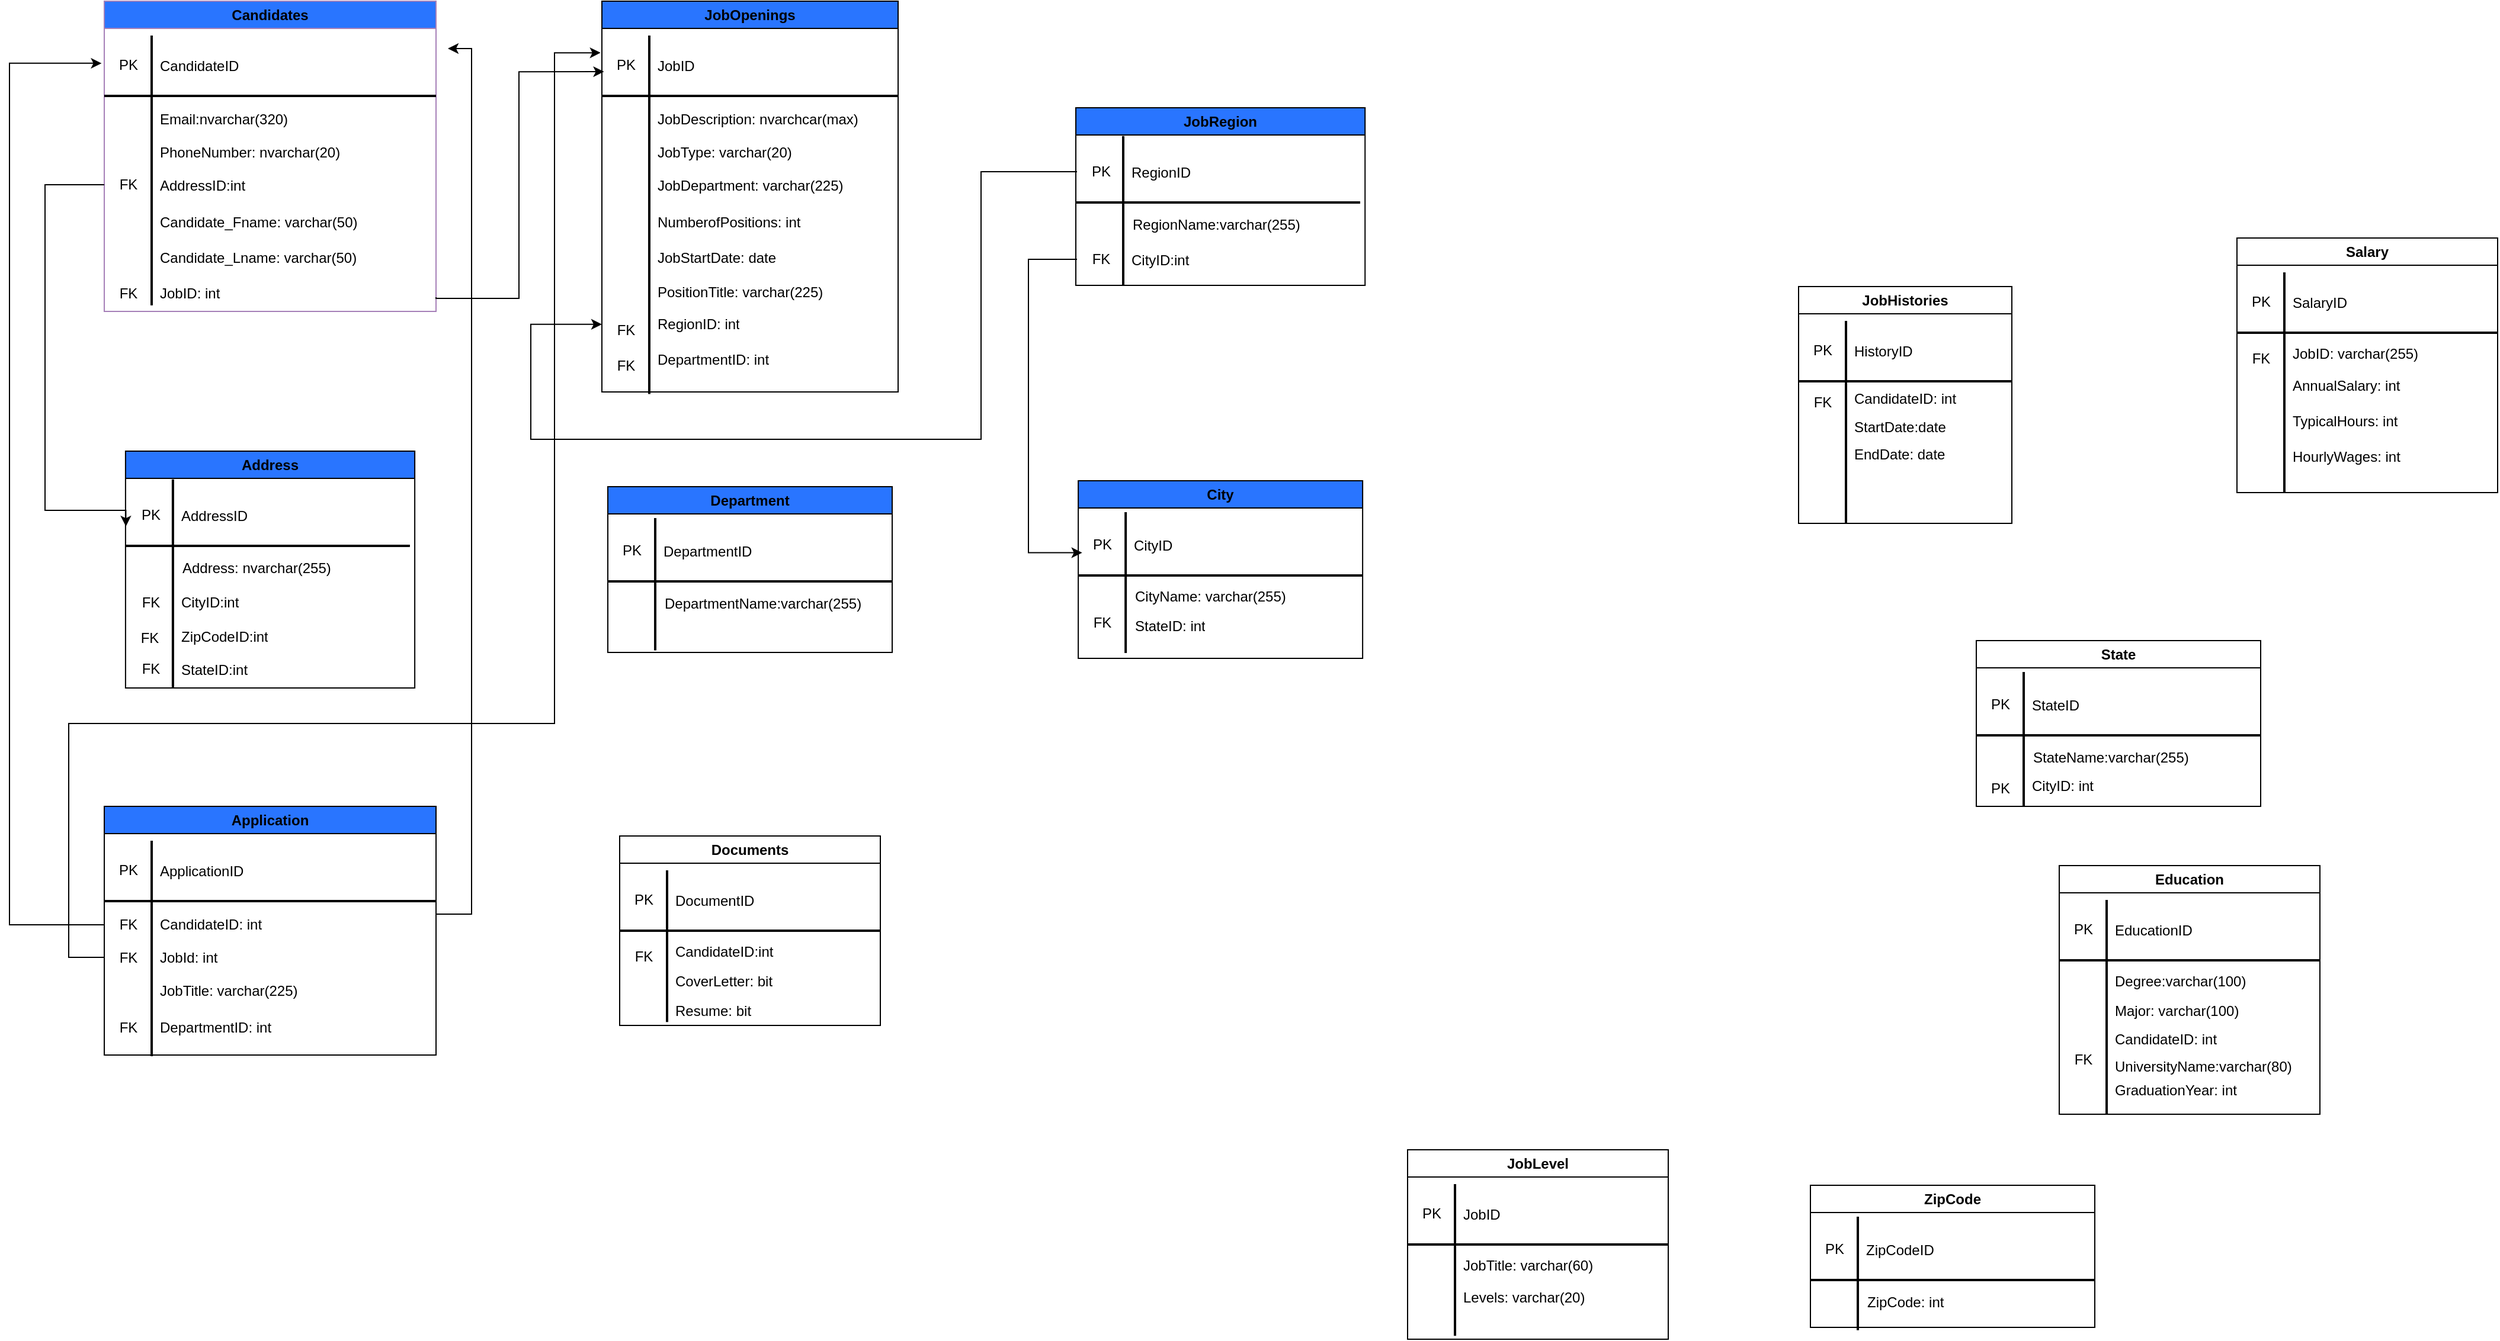 <mxfile version="27.0.5" pages="3">
  <diagram name="Application" id="4ihUbcqLiySEULxmXrxn">
    <mxGraphModel dx="2962" dy="1104" grid="1" gridSize="10" guides="1" tooltips="1" connect="1" arrows="1" fold="1" page="1" pageScale="1" pageWidth="850" pageHeight="1100" math="0" shadow="0">
      <root>
        <mxCell id="0" />
        <mxCell id="1" parent="0" />
        <mxCell id="K-c8bwlDkUytXocR-t8u-1" value="JobOpenings" style="swimlane;whiteSpace=wrap;html=1;fillColor=#2975FF;" parent="1" vertex="1">
          <mxGeometry x="500" y="80" width="250" height="330" as="geometry" />
        </mxCell>
        <mxCell id="Pr0mgpjzGMfo_HHlU-Es-14" value="" style="line;strokeWidth=2;html=1;" parent="K-c8bwlDkUytXocR-t8u-1" vertex="1">
          <mxGeometry y="75" width="250" height="10" as="geometry" />
        </mxCell>
        <mxCell id="Pr0mgpjzGMfo_HHlU-Es-15" value="" style="shape=table;startSize=0;container=1;collapsible=0;childLayout=tableLayout;fontSize=11;fillColor=none;strokeColor=none;" parent="K-c8bwlDkUytXocR-t8u-1" vertex="1">
          <mxGeometry x="40" y="45" width="100" height="18" as="geometry" />
        </mxCell>
        <mxCell id="Pr0mgpjzGMfo_HHlU-Es-18" value="" style="shape=tableRow;horizontal=0;startSize=0;swimlaneHead=0;swimlaneBody=0;strokeColor=inherit;top=0;left=0;bottom=0;right=0;collapsible=0;dropTarget=0;fillColor=none;points=[[0,0.5],[1,0.5]];portConstraint=eastwest;fontSize=16;" parent="Pr0mgpjzGMfo_HHlU-Es-15" vertex="1">
          <mxGeometry width="100" height="18" as="geometry" />
        </mxCell>
        <mxCell id="Pr0mgpjzGMfo_HHlU-Es-19" value="JobID" style="shape=partialRectangle;html=1;whiteSpace=wrap;connectable=0;strokeColor=inherit;overflow=hidden;fillColor=none;top=0;left=0;bottom=0;right=0;pointerEvents=1;fontSize=12;align=left;spacingLeft=5;" parent="Pr0mgpjzGMfo_HHlU-Es-18" vertex="1">
          <mxGeometry width="100" height="18" as="geometry">
            <mxRectangle width="100" height="18" as="alternateBounds" />
          </mxGeometry>
        </mxCell>
        <mxCell id="Pr0mgpjzGMfo_HHlU-Es-28" value="" style="line;strokeWidth=2;html=1;rotation=90;" parent="K-c8bwlDkUytXocR-t8u-1" vertex="1">
          <mxGeometry x="-111.38" y="175.39" width="302.76" height="10" as="geometry" />
        </mxCell>
        <mxCell id="Pr0mgpjzGMfo_HHlU-Es-5" value="" style="shape=table;startSize=0;container=1;collapsible=0;childLayout=tableLayout;fontSize=11;fillColor=none;strokeColor=none;" parent="K-c8bwlDkUytXocR-t8u-1" vertex="1">
          <mxGeometry x="40" y="85" width="200" height="85" as="geometry" />
        </mxCell>
        <mxCell id="Pr0mgpjzGMfo_HHlU-Es-6" value="" style="shape=tableRow;horizontal=0;startSize=0;swimlaneHead=0;swimlaneBody=0;strokeColor=inherit;top=0;left=0;bottom=0;right=0;collapsible=0;dropTarget=0;fillColor=none;points=[[0,0.5],[1,0.5]];portConstraint=eastwest;fontSize=16;" parent="Pr0mgpjzGMfo_HHlU-Es-5" vertex="1">
          <mxGeometry width="200" height="29" as="geometry" />
        </mxCell>
        <mxCell id="Pr0mgpjzGMfo_HHlU-Es-7" value="JobDescription: nvarchcar(max)" style="shape=partialRectangle;html=1;whiteSpace=wrap;connectable=0;strokeColor=inherit;overflow=hidden;fillColor=none;top=0;left=0;bottom=0;right=0;pointerEvents=1;fontSize=12;align=left;spacingLeft=5;" parent="Pr0mgpjzGMfo_HHlU-Es-6" vertex="1">
          <mxGeometry width="200" height="29" as="geometry">
            <mxRectangle width="200" height="29" as="alternateBounds" />
          </mxGeometry>
        </mxCell>
        <mxCell id="Pr0mgpjzGMfo_HHlU-Es-8" value="" style="shape=tableRow;horizontal=0;startSize=0;swimlaneHead=0;swimlaneBody=0;strokeColor=inherit;top=0;left=0;bottom=0;right=0;collapsible=0;dropTarget=0;fillColor=none;points=[[0,0.5],[1,0.5]];portConstraint=eastwest;fontSize=16;" parent="Pr0mgpjzGMfo_HHlU-Es-5" vertex="1">
          <mxGeometry y="29" width="200" height="27" as="geometry" />
        </mxCell>
        <mxCell id="Pr0mgpjzGMfo_HHlU-Es-9" value="JobType: varchar(20)" style="shape=partialRectangle;html=1;whiteSpace=wrap;connectable=0;strokeColor=inherit;overflow=hidden;fillColor=none;top=0;left=0;bottom=0;right=0;pointerEvents=1;fontSize=12;align=left;spacingLeft=5;" parent="Pr0mgpjzGMfo_HHlU-Es-8" vertex="1">
          <mxGeometry width="200" height="27" as="geometry">
            <mxRectangle width="200" height="27" as="alternateBounds" />
          </mxGeometry>
        </mxCell>
        <mxCell id="Pr0mgpjzGMfo_HHlU-Es-10" value="" style="shape=tableRow;horizontal=0;startSize=0;swimlaneHead=0;swimlaneBody=0;strokeColor=inherit;top=0;left=0;bottom=0;right=0;collapsible=0;dropTarget=0;fillColor=none;points=[[0,0.5],[1,0.5]];portConstraint=eastwest;fontSize=16;" parent="Pr0mgpjzGMfo_HHlU-Es-5" vertex="1">
          <mxGeometry y="56" width="200" height="29" as="geometry" />
        </mxCell>
        <mxCell id="Pr0mgpjzGMfo_HHlU-Es-11" value="JobDepartment: varchar(225)" style="shape=partialRectangle;html=1;whiteSpace=wrap;connectable=0;strokeColor=inherit;overflow=hidden;fillColor=none;top=0;left=0;bottom=0;right=0;pointerEvents=1;fontSize=12;align=left;spacingLeft=5;" parent="Pr0mgpjzGMfo_HHlU-Es-10" vertex="1">
          <mxGeometry width="200" height="29" as="geometry">
            <mxRectangle width="200" height="29" as="alternateBounds" />
          </mxGeometry>
        </mxCell>
        <mxCell id="Pr0mgpjzGMfo_HHlU-Es-29" value="PK" style="text;html=1;align=center;verticalAlign=middle;resizable=0;points=[];autosize=1;strokeColor=none;fillColor=none;" parent="K-c8bwlDkUytXocR-t8u-1" vertex="1">
          <mxGeometry y="39" width="40" height="30" as="geometry" />
        </mxCell>
        <mxCell id="it6m6Rma9egd-yF74jtZ-13" value="JobStartDate: date" style="shape=partialRectangle;html=1;whiteSpace=wrap;connectable=0;strokeColor=inherit;overflow=hidden;fillColor=none;top=0;left=0;bottom=0;right=0;pointerEvents=1;fontSize=12;align=left;spacingLeft=5;" vertex="1" parent="K-c8bwlDkUytXocR-t8u-1">
          <mxGeometry x="40" y="200" width="210" height="34" as="geometry">
            <mxRectangle width="130" height="34" as="alternateBounds" />
          </mxGeometry>
        </mxCell>
        <mxCell id="it6m6Rma9egd-yF74jtZ-12" value="NumberofPositions: int" style="shape=partialRectangle;html=1;whiteSpace=wrap;connectable=0;strokeColor=inherit;overflow=hidden;fillColor=none;top=0;left=0;bottom=0;right=0;pointerEvents=1;fontSize=12;align=left;spacingLeft=5;" vertex="1" parent="K-c8bwlDkUytXocR-t8u-1">
          <mxGeometry x="40" y="170" width="210" height="34" as="geometry">
            <mxRectangle width="130" height="34" as="alternateBounds" />
          </mxGeometry>
        </mxCell>
        <mxCell id="3iyQGeRtQ4QqKhoef72l-1" value="PositionTitle: varchar(225)" style="shape=partialRectangle;html=1;whiteSpace=wrap;connectable=0;strokeColor=inherit;overflow=hidden;fillColor=none;top=0;left=0;bottom=0;right=0;pointerEvents=1;fontSize=12;align=left;spacingLeft=5;" vertex="1" parent="K-c8bwlDkUytXocR-t8u-1">
          <mxGeometry x="40" y="229" width="210" height="34" as="geometry">
            <mxRectangle width="130" height="34" as="alternateBounds" />
          </mxGeometry>
        </mxCell>
        <mxCell id="bxvURaToYTrSnvhqfkRm-28" value="RegionID: int" style="shape=partialRectangle;html=1;whiteSpace=wrap;connectable=0;strokeColor=inherit;overflow=hidden;fillColor=none;top=0;left=0;bottom=0;right=0;pointerEvents=1;fontSize=12;align=left;spacingLeft=5;" vertex="1" parent="K-c8bwlDkUytXocR-t8u-1">
          <mxGeometry x="40" y="263" width="130" height="20" as="geometry">
            <mxRectangle width="130" height="20" as="alternateBounds" />
          </mxGeometry>
        </mxCell>
        <mxCell id="bxvURaToYTrSnvhqfkRm-30" value="FK" style="text;html=1;align=center;verticalAlign=middle;resizable=0;points=[];autosize=1;strokeColor=none;fillColor=none;" vertex="1" parent="K-c8bwlDkUytXocR-t8u-1">
          <mxGeometry y="263" width="40" height="30" as="geometry" />
        </mxCell>
        <mxCell id="bxvURaToYTrSnvhqfkRm-31" value="FK" style="text;html=1;align=center;verticalAlign=middle;resizable=0;points=[];autosize=1;strokeColor=none;fillColor=none;" vertex="1" parent="K-c8bwlDkUytXocR-t8u-1">
          <mxGeometry y="293" width="40" height="30" as="geometry" />
        </mxCell>
        <mxCell id="bxvURaToYTrSnvhqfkRm-32" value="DepartmentID: int" style="shape=partialRectangle;html=1;whiteSpace=wrap;connectable=0;strokeColor=inherit;overflow=hidden;fillColor=none;top=0;left=0;bottom=0;right=0;pointerEvents=1;fontSize=12;align=left;spacingLeft=5;" vertex="1" parent="K-c8bwlDkUytXocR-t8u-1">
          <mxGeometry x="40" y="293" width="130" height="20" as="geometry">
            <mxRectangle width="130" height="20" as="alternateBounds" />
          </mxGeometry>
        </mxCell>
        <mxCell id="Pr0mgpjzGMfo_HHlU-Es-31" value="State" style="swimlane;whiteSpace=wrap;html=1;" parent="1" vertex="1">
          <mxGeometry x="1660" y="620" width="240" height="140" as="geometry" />
        </mxCell>
        <mxCell id="Pr0mgpjzGMfo_HHlU-Es-32" value="" style="line;strokeWidth=2;html=1;" parent="Pr0mgpjzGMfo_HHlU-Es-31" vertex="1">
          <mxGeometry y="75" width="240" height="10" as="geometry" />
        </mxCell>
        <mxCell id="Pr0mgpjzGMfo_HHlU-Es-33" value="" style="shape=table;startSize=0;container=1;collapsible=0;childLayout=tableLayout;fontSize=11;fillColor=none;strokeColor=none;" parent="Pr0mgpjzGMfo_HHlU-Es-31" vertex="1">
          <mxGeometry x="40" y="45" width="100" height="18" as="geometry" />
        </mxCell>
        <mxCell id="Pr0mgpjzGMfo_HHlU-Es-34" value="" style="shape=tableRow;horizontal=0;startSize=0;swimlaneHead=0;swimlaneBody=0;strokeColor=inherit;top=0;left=0;bottom=0;right=0;collapsible=0;dropTarget=0;fillColor=none;points=[[0,0.5],[1,0.5]];portConstraint=eastwest;fontSize=16;" parent="Pr0mgpjzGMfo_HHlU-Es-33" vertex="1">
          <mxGeometry width="100" height="18" as="geometry" />
        </mxCell>
        <mxCell id="Pr0mgpjzGMfo_HHlU-Es-35" value="StateID" style="shape=partialRectangle;html=1;whiteSpace=wrap;connectable=0;strokeColor=inherit;overflow=hidden;fillColor=none;top=0;left=0;bottom=0;right=0;pointerEvents=1;fontSize=12;align=left;spacingLeft=5;" parent="Pr0mgpjzGMfo_HHlU-Es-34" vertex="1">
          <mxGeometry width="100" height="18" as="geometry">
            <mxRectangle width="100" height="18" as="alternateBounds" />
          </mxGeometry>
        </mxCell>
        <mxCell id="Pr0mgpjzGMfo_HHlU-Es-36" value="" style="line;strokeWidth=2;html=1;rotation=90;" parent="Pr0mgpjzGMfo_HHlU-Es-31" vertex="1">
          <mxGeometry x="-16.98" y="78.49" width="113.97" height="10" as="geometry" />
        </mxCell>
        <mxCell id="Pr0mgpjzGMfo_HHlU-Es-37" value="" style="shape=table;startSize=0;container=1;collapsible=0;childLayout=tableLayout;fontSize=11;fillColor=none;strokeColor=none;" parent="Pr0mgpjzGMfo_HHlU-Es-31" vertex="1">
          <mxGeometry x="41" y="85" width="199" height="28" as="geometry" />
        </mxCell>
        <mxCell id="Pr0mgpjzGMfo_HHlU-Es-38" value="" style="shape=tableRow;horizontal=0;startSize=0;swimlaneHead=0;swimlaneBody=0;strokeColor=inherit;top=0;left=0;bottom=0;right=0;collapsible=0;dropTarget=0;fillColor=none;points=[[0,0.5],[1,0.5]];portConstraint=eastwest;fontSize=16;" parent="Pr0mgpjzGMfo_HHlU-Es-37" vertex="1">
          <mxGeometry width="199" height="28" as="geometry" />
        </mxCell>
        <mxCell id="Pr0mgpjzGMfo_HHlU-Es-39" value="StateName:varchar(255)" style="shape=partialRectangle;html=1;whiteSpace=wrap;connectable=0;strokeColor=inherit;overflow=hidden;fillColor=none;top=0;left=0;bottom=0;right=0;pointerEvents=1;fontSize=12;align=left;spacingLeft=5;" parent="Pr0mgpjzGMfo_HHlU-Es-38" vertex="1">
          <mxGeometry width="199" height="28" as="geometry">
            <mxRectangle width="199" height="28" as="alternateBounds" />
          </mxGeometry>
        </mxCell>
        <mxCell id="Pr0mgpjzGMfo_HHlU-Es-46" value="PK" style="text;html=1;align=center;verticalAlign=middle;resizable=0;points=[];autosize=1;strokeColor=none;fillColor=none;" parent="Pr0mgpjzGMfo_HHlU-Es-31" vertex="1">
          <mxGeometry y="39" width="40" height="30" as="geometry" />
        </mxCell>
        <mxCell id="FspfbSlliUGgCetE-tHI-5" value="PK" style="text;html=1;align=center;verticalAlign=middle;resizable=0;points=[];autosize=1;strokeColor=none;fillColor=none;" vertex="1" parent="Pr0mgpjzGMfo_HHlU-Es-31">
          <mxGeometry y="110" width="40" height="30" as="geometry" />
        </mxCell>
        <mxCell id="FspfbSlliUGgCetE-tHI-6" value="" style="shape=table;startSize=0;container=1;collapsible=0;childLayout=tableLayout;fontSize=11;fillColor=none;strokeColor=none;" vertex="1" parent="Pr0mgpjzGMfo_HHlU-Es-31">
          <mxGeometry x="40" y="110" width="199" height="25" as="geometry" />
        </mxCell>
        <mxCell id="FspfbSlliUGgCetE-tHI-7" value="" style="shape=tableRow;horizontal=0;startSize=0;swimlaneHead=0;swimlaneBody=0;strokeColor=inherit;top=0;left=0;bottom=0;right=0;collapsible=0;dropTarget=0;fillColor=none;points=[[0,0.5],[1,0.5]];portConstraint=eastwest;fontSize=16;" vertex="1" parent="FspfbSlliUGgCetE-tHI-6">
          <mxGeometry width="199" height="25" as="geometry" />
        </mxCell>
        <mxCell id="FspfbSlliUGgCetE-tHI-8" value="CityID: int" style="shape=partialRectangle;html=1;whiteSpace=wrap;connectable=0;strokeColor=inherit;overflow=hidden;fillColor=none;top=0;left=0;bottom=0;right=0;pointerEvents=1;fontSize=12;align=left;spacingLeft=5;" vertex="1" parent="FspfbSlliUGgCetE-tHI-7">
          <mxGeometry width="199" height="25" as="geometry">
            <mxRectangle width="199" height="25" as="alternateBounds" />
          </mxGeometry>
        </mxCell>
        <mxCell id="Pr0mgpjzGMfo_HHlU-Es-81" value="Documents" style="swimlane;whiteSpace=wrap;html=1;" parent="1" vertex="1">
          <mxGeometry x="515" y="785" width="220" height="160" as="geometry" />
        </mxCell>
        <mxCell id="Pr0mgpjzGMfo_HHlU-Es-82" value="" style="line;strokeWidth=2;html=1;" parent="Pr0mgpjzGMfo_HHlU-Es-81" vertex="1">
          <mxGeometry y="75" width="220" height="10" as="geometry" />
        </mxCell>
        <mxCell id="Pr0mgpjzGMfo_HHlU-Es-83" value="" style="shape=table;startSize=0;container=1;collapsible=0;childLayout=tableLayout;fontSize=11;fillColor=none;strokeColor=none;" parent="Pr0mgpjzGMfo_HHlU-Es-81" vertex="1">
          <mxGeometry x="40" y="45" width="100" height="18" as="geometry" />
        </mxCell>
        <mxCell id="Pr0mgpjzGMfo_HHlU-Es-84" value="" style="shape=tableRow;horizontal=0;startSize=0;swimlaneHead=0;swimlaneBody=0;strokeColor=inherit;top=0;left=0;bottom=0;right=0;collapsible=0;dropTarget=0;fillColor=none;points=[[0,0.5],[1,0.5]];portConstraint=eastwest;fontSize=16;" parent="Pr0mgpjzGMfo_HHlU-Es-83" vertex="1">
          <mxGeometry width="100" height="18" as="geometry" />
        </mxCell>
        <mxCell id="Pr0mgpjzGMfo_HHlU-Es-85" value="DocumentID" style="shape=partialRectangle;html=1;whiteSpace=wrap;connectable=0;strokeColor=inherit;overflow=hidden;fillColor=none;top=0;left=0;bottom=0;right=0;pointerEvents=1;fontSize=12;align=left;spacingLeft=5;" parent="Pr0mgpjzGMfo_HHlU-Es-84" vertex="1">
          <mxGeometry width="100" height="18" as="geometry">
            <mxRectangle width="100" height="18" as="alternateBounds" />
          </mxGeometry>
        </mxCell>
        <mxCell id="Pr0mgpjzGMfo_HHlU-Es-86" value="" style="line;strokeWidth=2;html=1;rotation=90;" parent="Pr0mgpjzGMfo_HHlU-Es-81" vertex="1">
          <mxGeometry x="-24.05" y="88.06" width="128.12" height="10" as="geometry" />
        </mxCell>
        <mxCell id="Pr0mgpjzGMfo_HHlU-Es-87" value="" style="shape=table;startSize=0;container=1;collapsible=0;childLayout=tableLayout;fontSize=11;fillColor=none;strokeColor=none;" parent="Pr0mgpjzGMfo_HHlU-Es-81" vertex="1">
          <mxGeometry x="40" y="85" width="160" height="75" as="geometry" />
        </mxCell>
        <mxCell id="Pr0mgpjzGMfo_HHlU-Es-88" value="" style="shape=tableRow;horizontal=0;startSize=0;swimlaneHead=0;swimlaneBody=0;strokeColor=inherit;top=0;left=0;bottom=0;right=0;collapsible=0;dropTarget=0;fillColor=none;points=[[0,0.5],[1,0.5]];portConstraint=eastwest;fontSize=16;" parent="Pr0mgpjzGMfo_HHlU-Es-87" vertex="1">
          <mxGeometry width="160" height="25" as="geometry" />
        </mxCell>
        <mxCell id="Pr0mgpjzGMfo_HHlU-Es-89" value="CandidateID:int" style="shape=partialRectangle;html=1;whiteSpace=wrap;connectable=0;strokeColor=inherit;overflow=hidden;fillColor=none;top=0;left=0;bottom=0;right=0;pointerEvents=1;fontSize=12;align=left;spacingLeft=5;" parent="Pr0mgpjzGMfo_HHlU-Es-88" vertex="1">
          <mxGeometry width="160" height="25" as="geometry">
            <mxRectangle width="160" height="25" as="alternateBounds" />
          </mxGeometry>
        </mxCell>
        <mxCell id="Pr0mgpjzGMfo_HHlU-Es-90" value="" style="shape=tableRow;horizontal=0;startSize=0;swimlaneHead=0;swimlaneBody=0;strokeColor=inherit;top=0;left=0;bottom=0;right=0;collapsible=0;dropTarget=0;fillColor=none;points=[[0,0.5],[1,0.5]];portConstraint=eastwest;fontSize=16;" parent="Pr0mgpjzGMfo_HHlU-Es-87" vertex="1">
          <mxGeometry y="25" width="160" height="25" as="geometry" />
        </mxCell>
        <mxCell id="Pr0mgpjzGMfo_HHlU-Es-91" value="CoverLetter: bit" style="shape=partialRectangle;html=1;whiteSpace=wrap;connectable=0;strokeColor=inherit;overflow=hidden;fillColor=none;top=0;left=0;bottom=0;right=0;pointerEvents=1;fontSize=12;align=left;spacingLeft=5;" parent="Pr0mgpjzGMfo_HHlU-Es-90" vertex="1">
          <mxGeometry width="160" height="25" as="geometry">
            <mxRectangle width="160" height="25" as="alternateBounds" />
          </mxGeometry>
        </mxCell>
        <mxCell id="Pr0mgpjzGMfo_HHlU-Es-92" value="" style="shape=tableRow;horizontal=0;startSize=0;swimlaneHead=0;swimlaneBody=0;strokeColor=inherit;top=0;left=0;bottom=0;right=0;collapsible=0;dropTarget=0;fillColor=none;points=[[0,0.5],[1,0.5]];portConstraint=eastwest;fontSize=16;" parent="Pr0mgpjzGMfo_HHlU-Es-87" vertex="1">
          <mxGeometry y="50" width="160" height="25" as="geometry" />
        </mxCell>
        <mxCell id="Pr0mgpjzGMfo_HHlU-Es-93" value="Resume: bit" style="shape=partialRectangle;html=1;whiteSpace=wrap;connectable=0;strokeColor=inherit;overflow=hidden;fillColor=none;top=0;left=0;bottom=0;right=0;pointerEvents=1;fontSize=12;align=left;spacingLeft=5;" parent="Pr0mgpjzGMfo_HHlU-Es-92" vertex="1">
          <mxGeometry width="160" height="25" as="geometry">
            <mxRectangle width="160" height="25" as="alternateBounds" />
          </mxGeometry>
        </mxCell>
        <mxCell id="Pr0mgpjzGMfo_HHlU-Es-94" value="PK" style="text;html=1;align=center;verticalAlign=middle;resizable=0;points=[];autosize=1;strokeColor=none;fillColor=none;" parent="Pr0mgpjzGMfo_HHlU-Es-81" vertex="1">
          <mxGeometry y="39" width="40" height="30" as="geometry" />
        </mxCell>
        <mxCell id="Pr0mgpjzGMfo_HHlU-Es-95" value="FK" style="text;html=1;align=center;verticalAlign=middle;resizable=0;points=[];autosize=1;strokeColor=none;fillColor=none;" parent="Pr0mgpjzGMfo_HHlU-Es-81" vertex="1">
          <mxGeometry y="86.5" width="40" height="30" as="geometry" />
        </mxCell>
        <mxCell id="Pr0mgpjzGMfo_HHlU-Es-97" value="Education" style="swimlane;whiteSpace=wrap;html=1;" parent="1" vertex="1">
          <mxGeometry x="1730" y="810" width="220" height="210" as="geometry" />
        </mxCell>
        <mxCell id="Pr0mgpjzGMfo_HHlU-Es-98" value="" style="line;strokeWidth=2;html=1;" parent="Pr0mgpjzGMfo_HHlU-Es-97" vertex="1">
          <mxGeometry y="75" width="220" height="10" as="geometry" />
        </mxCell>
        <mxCell id="Pr0mgpjzGMfo_HHlU-Es-99" value="" style="shape=table;startSize=0;container=1;collapsible=0;childLayout=tableLayout;fontSize=11;fillColor=none;strokeColor=none;" parent="Pr0mgpjzGMfo_HHlU-Es-97" vertex="1">
          <mxGeometry x="40" y="45" width="100" height="18" as="geometry" />
        </mxCell>
        <mxCell id="Pr0mgpjzGMfo_HHlU-Es-100" value="" style="shape=tableRow;horizontal=0;startSize=0;swimlaneHead=0;swimlaneBody=0;strokeColor=inherit;top=0;left=0;bottom=0;right=0;collapsible=0;dropTarget=0;fillColor=none;points=[[0,0.5],[1,0.5]];portConstraint=eastwest;fontSize=16;" parent="Pr0mgpjzGMfo_HHlU-Es-99" vertex="1">
          <mxGeometry width="100" height="18" as="geometry" />
        </mxCell>
        <mxCell id="Pr0mgpjzGMfo_HHlU-Es-101" value="EducationID" style="shape=partialRectangle;html=1;whiteSpace=wrap;connectable=0;strokeColor=inherit;overflow=hidden;fillColor=none;top=0;left=0;bottom=0;right=0;pointerEvents=1;fontSize=12;align=left;spacingLeft=5;" parent="Pr0mgpjzGMfo_HHlU-Es-100" vertex="1">
          <mxGeometry width="100" height="18" as="geometry">
            <mxRectangle width="100" height="18" as="alternateBounds" />
          </mxGeometry>
        </mxCell>
        <mxCell id="Pr0mgpjzGMfo_HHlU-Es-102" value="" style="line;strokeWidth=2;html=1;rotation=90;" parent="Pr0mgpjzGMfo_HHlU-Es-97" vertex="1">
          <mxGeometry x="-50.62" y="114.63" width="181.25" height="10" as="geometry" />
        </mxCell>
        <mxCell id="Pr0mgpjzGMfo_HHlU-Es-103" value="" style="shape=table;startSize=0;container=1;collapsible=0;childLayout=tableLayout;fontSize=11;fillColor=none;strokeColor=none;" parent="Pr0mgpjzGMfo_HHlU-Es-97" vertex="1">
          <mxGeometry x="40" y="85" width="130" height="75" as="geometry" />
        </mxCell>
        <mxCell id="Pr0mgpjzGMfo_HHlU-Es-104" value="" style="shape=tableRow;horizontal=0;startSize=0;swimlaneHead=0;swimlaneBody=0;strokeColor=inherit;top=0;left=0;bottom=0;right=0;collapsible=0;dropTarget=0;fillColor=none;points=[[0,0.5],[1,0.5]];portConstraint=eastwest;fontSize=16;" parent="Pr0mgpjzGMfo_HHlU-Es-103" vertex="1">
          <mxGeometry width="130" height="26" as="geometry" />
        </mxCell>
        <mxCell id="Pr0mgpjzGMfo_HHlU-Es-105" value="Degree:varchar(100)" style="shape=partialRectangle;html=1;whiteSpace=wrap;connectable=0;strokeColor=inherit;overflow=hidden;fillColor=none;top=0;left=0;bottom=0;right=0;pointerEvents=1;fontSize=12;align=left;spacingLeft=5;" parent="Pr0mgpjzGMfo_HHlU-Es-104" vertex="1">
          <mxGeometry width="130" height="26" as="geometry">
            <mxRectangle width="130" height="26" as="alternateBounds" />
          </mxGeometry>
        </mxCell>
        <mxCell id="Pr0mgpjzGMfo_HHlU-Es-106" value="" style="shape=tableRow;horizontal=0;startSize=0;swimlaneHead=0;swimlaneBody=0;strokeColor=inherit;top=0;left=0;bottom=0;right=0;collapsible=0;dropTarget=0;fillColor=none;points=[[0,0.5],[1,0.5]];portConstraint=eastwest;fontSize=16;" parent="Pr0mgpjzGMfo_HHlU-Es-103" vertex="1">
          <mxGeometry y="26" width="130" height="23" as="geometry" />
        </mxCell>
        <mxCell id="Pr0mgpjzGMfo_HHlU-Es-107" value="Major: varchar(100)" style="shape=partialRectangle;html=1;whiteSpace=wrap;connectable=0;strokeColor=inherit;overflow=hidden;fillColor=none;top=0;left=0;bottom=0;right=0;pointerEvents=1;fontSize=12;align=left;spacingLeft=5;" parent="Pr0mgpjzGMfo_HHlU-Es-106" vertex="1">
          <mxGeometry width="130" height="23" as="geometry">
            <mxRectangle width="130" height="23" as="alternateBounds" />
          </mxGeometry>
        </mxCell>
        <mxCell id="Pr0mgpjzGMfo_HHlU-Es-108" value="" style="shape=tableRow;horizontal=0;startSize=0;swimlaneHead=0;swimlaneBody=0;strokeColor=inherit;top=0;left=0;bottom=0;right=0;collapsible=0;dropTarget=0;fillColor=none;points=[[0,0.5],[1,0.5]];portConstraint=eastwest;fontSize=16;" parent="Pr0mgpjzGMfo_HHlU-Es-103" vertex="1">
          <mxGeometry y="49" width="130" height="26" as="geometry" />
        </mxCell>
        <mxCell id="Pr0mgpjzGMfo_HHlU-Es-109" value="CandidateID: int" style="shape=partialRectangle;html=1;whiteSpace=wrap;connectable=0;strokeColor=inherit;overflow=hidden;fillColor=none;top=0;left=0;bottom=0;right=0;pointerEvents=1;fontSize=12;align=left;spacingLeft=5;" parent="Pr0mgpjzGMfo_HHlU-Es-108" vertex="1">
          <mxGeometry width="130" height="26" as="geometry">
            <mxRectangle width="130" height="26" as="alternateBounds" />
          </mxGeometry>
        </mxCell>
        <mxCell id="Pr0mgpjzGMfo_HHlU-Es-110" value="PK" style="text;html=1;align=center;verticalAlign=middle;resizable=0;points=[];autosize=1;strokeColor=none;fillColor=none;" parent="Pr0mgpjzGMfo_HHlU-Es-97" vertex="1">
          <mxGeometry y="39" width="40" height="30" as="geometry" />
        </mxCell>
        <mxCell id="Pr0mgpjzGMfo_HHlU-Es-111" value="FK" style="text;html=1;align=center;verticalAlign=middle;resizable=0;points=[];autosize=1;strokeColor=none;fillColor=none;" parent="Pr0mgpjzGMfo_HHlU-Es-97" vertex="1">
          <mxGeometry y="149" width="40" height="30" as="geometry" />
        </mxCell>
        <mxCell id="Pr0mgpjzGMfo_HHlU-Es-116" value="" style="shape=table;startSize=0;container=1;collapsible=0;childLayout=tableLayout;fontSize=11;fillColor=none;strokeColor=none;" parent="Pr0mgpjzGMfo_HHlU-Es-97" vertex="1">
          <mxGeometry x="40" y="160" width="170" height="40" as="geometry" />
        </mxCell>
        <mxCell id="Pr0mgpjzGMfo_HHlU-Es-117" value="" style="shape=tableRow;horizontal=0;startSize=0;swimlaneHead=0;swimlaneBody=0;strokeColor=inherit;top=0;left=0;bottom=0;right=0;collapsible=0;dropTarget=0;fillColor=none;points=[[0,0.5],[1,0.5]];portConstraint=eastwest;fontSize=16;" parent="Pr0mgpjzGMfo_HHlU-Es-116" vertex="1">
          <mxGeometry width="170" height="20" as="geometry" />
        </mxCell>
        <mxCell id="Pr0mgpjzGMfo_HHlU-Es-118" value="UniversityName:varchar(80)" style="shape=partialRectangle;html=1;whiteSpace=wrap;connectable=0;strokeColor=inherit;overflow=hidden;fillColor=none;top=0;left=0;bottom=0;right=0;pointerEvents=1;fontSize=12;align=left;spacingLeft=5;" parent="Pr0mgpjzGMfo_HHlU-Es-117" vertex="1">
          <mxGeometry width="170" height="20" as="geometry">
            <mxRectangle width="170" height="20" as="alternateBounds" />
          </mxGeometry>
        </mxCell>
        <mxCell id="Pr0mgpjzGMfo_HHlU-Es-119" value="" style="shape=tableRow;horizontal=0;startSize=0;swimlaneHead=0;swimlaneBody=0;strokeColor=inherit;top=0;left=0;bottom=0;right=0;collapsible=0;dropTarget=0;fillColor=none;points=[[0,0.5],[1,0.5]];portConstraint=eastwest;fontSize=16;" parent="Pr0mgpjzGMfo_HHlU-Es-116" vertex="1">
          <mxGeometry y="20" width="170" height="20" as="geometry" />
        </mxCell>
        <mxCell id="Pr0mgpjzGMfo_HHlU-Es-120" value="GraduationYear: int" style="shape=partialRectangle;html=1;whiteSpace=wrap;connectable=0;strokeColor=inherit;overflow=hidden;fillColor=none;top=0;left=0;bottom=0;right=0;pointerEvents=1;fontSize=12;align=left;spacingLeft=5;" parent="Pr0mgpjzGMfo_HHlU-Es-119" vertex="1">
          <mxGeometry width="170" height="20" as="geometry">
            <mxRectangle width="170" height="20" as="alternateBounds" />
          </mxGeometry>
        </mxCell>
        <mxCell id="Pr0mgpjzGMfo_HHlU-Es-125" value="JobHistories" style="swimlane;whiteSpace=wrap;html=1;" parent="1" vertex="1">
          <mxGeometry x="1510" y="321" width="180" height="200" as="geometry" />
        </mxCell>
        <mxCell id="Pr0mgpjzGMfo_HHlU-Es-126" value="" style="line;strokeWidth=2;html=1;" parent="Pr0mgpjzGMfo_HHlU-Es-125" vertex="1">
          <mxGeometry y="75" width="180" height="10" as="geometry" />
        </mxCell>
        <mxCell id="Pr0mgpjzGMfo_HHlU-Es-127" value="" style="shape=table;startSize=0;container=1;collapsible=0;childLayout=tableLayout;fontSize=11;fillColor=none;strokeColor=none;" parent="Pr0mgpjzGMfo_HHlU-Es-125" vertex="1">
          <mxGeometry x="40" y="45" width="100" height="18" as="geometry" />
        </mxCell>
        <mxCell id="Pr0mgpjzGMfo_HHlU-Es-128" value="" style="shape=tableRow;horizontal=0;startSize=0;swimlaneHead=0;swimlaneBody=0;strokeColor=inherit;top=0;left=0;bottom=0;right=0;collapsible=0;dropTarget=0;fillColor=none;points=[[0,0.5],[1,0.5]];portConstraint=eastwest;fontSize=16;" parent="Pr0mgpjzGMfo_HHlU-Es-127" vertex="1">
          <mxGeometry width="100" height="18" as="geometry" />
        </mxCell>
        <mxCell id="Pr0mgpjzGMfo_HHlU-Es-129" value="HistoryID" style="shape=partialRectangle;html=1;whiteSpace=wrap;connectable=0;strokeColor=inherit;overflow=hidden;fillColor=none;top=0;left=0;bottom=0;right=0;pointerEvents=1;fontSize=12;align=left;spacingLeft=5;" parent="Pr0mgpjzGMfo_HHlU-Es-128" vertex="1">
          <mxGeometry width="100" height="18" as="geometry">
            <mxRectangle width="100" height="18" as="alternateBounds" />
          </mxGeometry>
        </mxCell>
        <mxCell id="Pr0mgpjzGMfo_HHlU-Es-130" value="" style="line;strokeWidth=2;html=1;rotation=90;" parent="Pr0mgpjzGMfo_HHlU-Es-125" vertex="1">
          <mxGeometry x="-45.62" y="109.63" width="171.25" height="10" as="geometry" />
        </mxCell>
        <mxCell id="Pr0mgpjzGMfo_HHlU-Es-131" value="" style="shape=table;startSize=0;container=1;collapsible=0;childLayout=tableLayout;fontSize=11;fillColor=none;strokeColor=none;" parent="Pr0mgpjzGMfo_HHlU-Es-125" vertex="1">
          <mxGeometry x="40" y="82.5" width="130" height="70" as="geometry" />
        </mxCell>
        <mxCell id="Pr0mgpjzGMfo_HHlU-Es-134" value="" style="shape=tableRow;horizontal=0;startSize=0;swimlaneHead=0;swimlaneBody=0;strokeColor=inherit;top=0;left=0;bottom=0;right=0;collapsible=0;dropTarget=0;fillColor=none;points=[[0,0.5],[1,0.5]];portConstraint=eastwest;fontSize=16;" parent="Pr0mgpjzGMfo_HHlU-Es-131" vertex="1">
          <mxGeometry width="130" height="24" as="geometry" />
        </mxCell>
        <mxCell id="Pr0mgpjzGMfo_HHlU-Es-135" value="CandidateID: int" style="shape=partialRectangle;html=1;whiteSpace=wrap;connectable=0;strokeColor=inherit;overflow=hidden;fillColor=none;top=0;left=0;bottom=0;right=0;pointerEvents=1;fontSize=12;align=left;spacingLeft=5;" parent="Pr0mgpjzGMfo_HHlU-Es-134" vertex="1">
          <mxGeometry width="130" height="24" as="geometry">
            <mxRectangle width="130" height="24" as="alternateBounds" />
          </mxGeometry>
        </mxCell>
        <mxCell id="Pr0mgpjzGMfo_HHlU-Es-154" value="" style="shape=tableRow;horizontal=0;startSize=0;swimlaneHead=0;swimlaneBody=0;strokeColor=inherit;top=0;left=0;bottom=0;right=0;collapsible=0;dropTarget=0;fillColor=none;points=[[0,0.5],[1,0.5]];portConstraint=eastwest;fontSize=16;" parent="Pr0mgpjzGMfo_HHlU-Es-131" vertex="1">
          <mxGeometry y="24" width="130" height="24" as="geometry" />
        </mxCell>
        <mxCell id="Pr0mgpjzGMfo_HHlU-Es-155" value="StartDate:date" style="shape=partialRectangle;html=1;whiteSpace=wrap;connectable=0;strokeColor=inherit;overflow=hidden;fillColor=none;top=0;left=0;bottom=0;right=0;pointerEvents=1;fontSize=12;align=left;spacingLeft=5;" parent="Pr0mgpjzGMfo_HHlU-Es-154" vertex="1">
          <mxGeometry width="130" height="24" as="geometry">
            <mxRectangle width="130" height="24" as="alternateBounds" />
          </mxGeometry>
        </mxCell>
        <mxCell id="Pr0mgpjzGMfo_HHlU-Es-156" value="" style="shape=tableRow;horizontal=0;startSize=0;swimlaneHead=0;swimlaneBody=0;strokeColor=inherit;top=0;left=0;bottom=0;right=0;collapsible=0;dropTarget=0;fillColor=none;points=[[0,0.5],[1,0.5]];portConstraint=eastwest;fontSize=16;" parent="Pr0mgpjzGMfo_HHlU-Es-131" vertex="1">
          <mxGeometry y="48" width="130" height="22" as="geometry" />
        </mxCell>
        <mxCell id="Pr0mgpjzGMfo_HHlU-Es-157" value="EndDate: date" style="shape=partialRectangle;html=1;whiteSpace=wrap;connectable=0;strokeColor=inherit;overflow=hidden;fillColor=none;top=0;left=0;bottom=0;right=0;pointerEvents=1;fontSize=12;align=left;spacingLeft=5;" parent="Pr0mgpjzGMfo_HHlU-Es-156" vertex="1">
          <mxGeometry width="130" height="22" as="geometry">
            <mxRectangle width="130" height="22" as="alternateBounds" />
          </mxGeometry>
        </mxCell>
        <mxCell id="Pr0mgpjzGMfo_HHlU-Es-138" value="PK" style="text;html=1;align=center;verticalAlign=middle;resizable=0;points=[];autosize=1;strokeColor=none;fillColor=none;" parent="Pr0mgpjzGMfo_HHlU-Es-125" vertex="1">
          <mxGeometry y="39" width="40" height="30" as="geometry" />
        </mxCell>
        <mxCell id="Pr0mgpjzGMfo_HHlU-Es-139" value="FK" style="text;html=1;align=center;verticalAlign=middle;resizable=0;points=[];autosize=1;strokeColor=none;fillColor=none;" parent="Pr0mgpjzGMfo_HHlU-Es-125" vertex="1">
          <mxGeometry y="82.5" width="40" height="30" as="geometry" />
        </mxCell>
        <mxCell id="Pr0mgpjzGMfo_HHlU-Es-161" value="Department" style="swimlane;whiteSpace=wrap;html=1;fillColor=#2975FF;shadow=0;" parent="1" vertex="1">
          <mxGeometry x="505" y="490" width="240" height="140" as="geometry" />
        </mxCell>
        <mxCell id="Pr0mgpjzGMfo_HHlU-Es-162" value="" style="line;strokeWidth=2;html=1;" parent="Pr0mgpjzGMfo_HHlU-Es-161" vertex="1">
          <mxGeometry y="75" width="240" height="10" as="geometry" />
        </mxCell>
        <mxCell id="Pr0mgpjzGMfo_HHlU-Es-163" value="" style="shape=table;startSize=0;container=1;collapsible=0;childLayout=tableLayout;fontSize=11;fillColor=none;strokeColor=none;" parent="Pr0mgpjzGMfo_HHlU-Es-161" vertex="1">
          <mxGeometry x="40" y="45" width="100" height="18" as="geometry" />
        </mxCell>
        <mxCell id="Pr0mgpjzGMfo_HHlU-Es-164" value="" style="shape=tableRow;horizontal=0;startSize=0;swimlaneHead=0;swimlaneBody=0;strokeColor=inherit;top=0;left=0;bottom=0;right=0;collapsible=0;dropTarget=0;fillColor=none;points=[[0,0.5],[1,0.5]];portConstraint=eastwest;fontSize=16;" parent="Pr0mgpjzGMfo_HHlU-Es-163" vertex="1">
          <mxGeometry width="100" height="18" as="geometry" />
        </mxCell>
        <mxCell id="Pr0mgpjzGMfo_HHlU-Es-165" value="DepartmentID" style="shape=partialRectangle;html=1;whiteSpace=wrap;connectable=0;strokeColor=inherit;overflow=hidden;fillColor=none;top=0;left=0;bottom=0;right=0;pointerEvents=1;fontSize=12;align=left;spacingLeft=5;" parent="Pr0mgpjzGMfo_HHlU-Es-164" vertex="1">
          <mxGeometry width="100" height="18" as="geometry">
            <mxRectangle width="100" height="18" as="alternateBounds" />
          </mxGeometry>
        </mxCell>
        <mxCell id="Pr0mgpjzGMfo_HHlU-Es-166" value="" style="line;strokeWidth=2;html=1;rotation=90;" parent="Pr0mgpjzGMfo_HHlU-Es-161" vertex="1">
          <mxGeometry x="-15.89" y="77.4" width="111.79" height="10" as="geometry" />
        </mxCell>
        <mxCell id="Pr0mgpjzGMfo_HHlU-Es-167" value="" style="shape=table;startSize=0;container=1;collapsible=0;childLayout=tableLayout;fontSize=11;fillColor=none;strokeColor=none;" parent="Pr0mgpjzGMfo_HHlU-Es-161" vertex="1">
          <mxGeometry x="41" y="85" width="199" height="55" as="geometry" />
        </mxCell>
        <mxCell id="Pr0mgpjzGMfo_HHlU-Es-168" value="" style="shape=tableRow;horizontal=0;startSize=0;swimlaneHead=0;swimlaneBody=0;strokeColor=inherit;top=0;left=0;bottom=0;right=0;collapsible=0;dropTarget=0;fillColor=none;points=[[0,0.5],[1,0.5]];portConstraint=eastwest;fontSize=16;" parent="Pr0mgpjzGMfo_HHlU-Es-167" vertex="1">
          <mxGeometry width="199" height="28" as="geometry" />
        </mxCell>
        <mxCell id="Pr0mgpjzGMfo_HHlU-Es-169" value="DepartmentName:varchar(255)" style="shape=partialRectangle;html=1;whiteSpace=wrap;connectable=0;strokeColor=inherit;overflow=hidden;fillColor=none;top=0;left=0;bottom=0;right=0;pointerEvents=1;fontSize=12;align=left;spacingLeft=5;" parent="Pr0mgpjzGMfo_HHlU-Es-168" vertex="1">
          <mxGeometry width="199" height="28" as="geometry">
            <mxRectangle width="199" height="28" as="alternateBounds" />
          </mxGeometry>
        </mxCell>
        <mxCell id="Pr0mgpjzGMfo_HHlU-Es-170" value="" style="shape=tableRow;horizontal=0;startSize=0;swimlaneHead=0;swimlaneBody=0;strokeColor=inherit;top=0;left=0;bottom=0;right=0;collapsible=0;dropTarget=0;fillColor=none;points=[[0,0.5],[1,0.5]];portConstraint=eastwest;fontSize=16;" parent="Pr0mgpjzGMfo_HHlU-Es-167" vertex="1">
          <mxGeometry y="28" width="199" height="27" as="geometry" />
        </mxCell>
        <mxCell id="Pr0mgpjzGMfo_HHlU-Es-171" value="" style="shape=partialRectangle;html=1;whiteSpace=wrap;connectable=0;strokeColor=inherit;overflow=hidden;fillColor=none;top=0;left=0;bottom=0;right=0;pointerEvents=1;fontSize=12;align=left;spacingLeft=5;" parent="Pr0mgpjzGMfo_HHlU-Es-170" vertex="1">
          <mxGeometry width="199" height="27" as="geometry">
            <mxRectangle width="199" height="27" as="alternateBounds" />
          </mxGeometry>
        </mxCell>
        <mxCell id="Pr0mgpjzGMfo_HHlU-Es-172" value="PK" style="text;html=1;align=center;verticalAlign=middle;resizable=0;points=[];autosize=1;strokeColor=none;fillColor=none;" parent="Pr0mgpjzGMfo_HHlU-Es-161" vertex="1">
          <mxGeometry y="39" width="40" height="30" as="geometry" />
        </mxCell>
        <mxCell id="Pr0mgpjzGMfo_HHlU-Es-174" value="JobRegion" style="swimlane;whiteSpace=wrap;html=1;startSize=23;fillColor=#2975FF;" parent="1" vertex="1">
          <mxGeometry x="900" y="170" width="244.11" height="150" as="geometry" />
        </mxCell>
        <mxCell id="Pr0mgpjzGMfo_HHlU-Es-175" value="" style="line;strokeWidth=2;html=1;" parent="Pr0mgpjzGMfo_HHlU-Es-174" vertex="1">
          <mxGeometry y="75" width="240" height="10" as="geometry" />
        </mxCell>
        <mxCell id="Pr0mgpjzGMfo_HHlU-Es-176" value="" style="shape=table;startSize=0;container=1;collapsible=0;childLayout=tableLayout;fontSize=11;fillColor=none;strokeColor=none;" parent="Pr0mgpjzGMfo_HHlU-Es-174" vertex="1">
          <mxGeometry x="40" y="45" width="100" height="18" as="geometry" />
        </mxCell>
        <mxCell id="Pr0mgpjzGMfo_HHlU-Es-177" value="" style="shape=tableRow;horizontal=0;startSize=0;swimlaneHead=0;swimlaneBody=0;strokeColor=inherit;top=0;left=0;bottom=0;right=0;collapsible=0;dropTarget=0;fillColor=none;points=[[0,0.5],[1,0.5]];portConstraint=eastwest;fontSize=16;" parent="Pr0mgpjzGMfo_HHlU-Es-176" vertex="1">
          <mxGeometry width="100" height="18" as="geometry" />
        </mxCell>
        <mxCell id="Pr0mgpjzGMfo_HHlU-Es-178" value="RegionID" style="shape=partialRectangle;html=1;whiteSpace=wrap;connectable=0;strokeColor=inherit;overflow=hidden;fillColor=none;top=0;left=0;bottom=0;right=0;pointerEvents=1;fontSize=12;align=left;spacingLeft=5;" parent="Pr0mgpjzGMfo_HHlU-Es-177" vertex="1">
          <mxGeometry width="100" height="18" as="geometry">
            <mxRectangle width="100" height="18" as="alternateBounds" />
          </mxGeometry>
        </mxCell>
        <mxCell id="Pr0mgpjzGMfo_HHlU-Es-179" value="" style="line;strokeWidth=2;html=1;rotation=90;" parent="Pr0mgpjzGMfo_HHlU-Es-174" vertex="1">
          <mxGeometry x="-23.06" y="81.94" width="126.12" height="10" as="geometry" />
        </mxCell>
        <mxCell id="Pr0mgpjzGMfo_HHlU-Es-180" value="" style="shape=table;startSize=0;container=1;collapsible=0;childLayout=tableLayout;fontSize=11;fillColor=none;strokeColor=none;" parent="Pr0mgpjzGMfo_HHlU-Es-174" vertex="1">
          <mxGeometry x="41" y="85" width="199" height="28" as="geometry" />
        </mxCell>
        <mxCell id="Pr0mgpjzGMfo_HHlU-Es-181" value="" style="shape=tableRow;horizontal=0;startSize=0;swimlaneHead=0;swimlaneBody=0;strokeColor=inherit;top=0;left=0;bottom=0;right=0;collapsible=0;dropTarget=0;fillColor=none;points=[[0,0.5],[1,0.5]];portConstraint=eastwest;fontSize=16;" parent="Pr0mgpjzGMfo_HHlU-Es-180" vertex="1">
          <mxGeometry width="199" height="28" as="geometry" />
        </mxCell>
        <mxCell id="Pr0mgpjzGMfo_HHlU-Es-182" value="RegionName:varchar(255)" style="shape=partialRectangle;html=1;whiteSpace=wrap;connectable=0;strokeColor=inherit;overflow=hidden;fillColor=none;top=0;left=0;bottom=0;right=0;pointerEvents=1;fontSize=12;align=left;spacingLeft=5;" parent="Pr0mgpjzGMfo_HHlU-Es-181" vertex="1">
          <mxGeometry width="199" height="28" as="geometry">
            <mxRectangle width="199" height="28" as="alternateBounds" />
          </mxGeometry>
        </mxCell>
        <mxCell id="it6m6Rma9egd-yF74jtZ-41" value="FK" style="text;html=1;align=center;verticalAlign=middle;resizable=0;points=[];autosize=1;strokeColor=none;fillColor=none;" vertex="1" parent="Pr0mgpjzGMfo_HHlU-Es-174">
          <mxGeometry x="1" y="113" width="40" height="30" as="geometry" />
        </mxCell>
        <mxCell id="Pr0mgpjzGMfo_HHlU-Es-183" value="PK" style="text;html=1;align=center;verticalAlign=middle;resizable=0;points=[];autosize=1;strokeColor=none;fillColor=none;" parent="Pr0mgpjzGMfo_HHlU-Es-174" vertex="1">
          <mxGeometry x="1" y="39" width="40" height="30" as="geometry" />
        </mxCell>
        <mxCell id="it6m6Rma9egd-yF74jtZ-40" value="CityID:int" style="shape=partialRectangle;html=1;whiteSpace=wrap;connectable=0;strokeColor=inherit;overflow=hidden;fillColor=none;top=0;left=0;bottom=0;right=0;pointerEvents=1;fontSize=12;align=left;spacingLeft=5;" vertex="1" parent="Pr0mgpjzGMfo_HHlU-Es-174">
          <mxGeometry x="40" y="115" width="199" height="28" as="geometry">
            <mxRectangle width="199" height="28" as="alternateBounds" />
          </mxGeometry>
        </mxCell>
        <mxCell id="Pr0mgpjzGMfo_HHlU-Es-184" value="ZipCode" style="swimlane;whiteSpace=wrap;html=1;" parent="1" vertex="1">
          <mxGeometry x="1520" y="1080" width="240" height="120" as="geometry" />
        </mxCell>
        <mxCell id="Pr0mgpjzGMfo_HHlU-Es-185" value="" style="line;strokeWidth=2;html=1;" parent="Pr0mgpjzGMfo_HHlU-Es-184" vertex="1">
          <mxGeometry y="75" width="240" height="10" as="geometry" />
        </mxCell>
        <mxCell id="Pr0mgpjzGMfo_HHlU-Es-186" value="" style="shape=table;startSize=0;container=1;collapsible=0;childLayout=tableLayout;fontSize=11;fillColor=none;strokeColor=none;" parent="Pr0mgpjzGMfo_HHlU-Es-184" vertex="1">
          <mxGeometry x="40" y="45" width="100" height="18" as="geometry" />
        </mxCell>
        <mxCell id="Pr0mgpjzGMfo_HHlU-Es-187" value="" style="shape=tableRow;horizontal=0;startSize=0;swimlaneHead=0;swimlaneBody=0;strokeColor=inherit;top=0;left=0;bottom=0;right=0;collapsible=0;dropTarget=0;fillColor=none;points=[[0,0.5],[1,0.5]];portConstraint=eastwest;fontSize=16;" parent="Pr0mgpjzGMfo_HHlU-Es-186" vertex="1">
          <mxGeometry width="100" height="18" as="geometry" />
        </mxCell>
        <mxCell id="Pr0mgpjzGMfo_HHlU-Es-188" value="ZipCodeID" style="shape=partialRectangle;html=1;whiteSpace=wrap;connectable=0;strokeColor=inherit;overflow=hidden;fillColor=none;top=0;left=0;bottom=0;right=0;pointerEvents=1;fontSize=12;align=left;spacingLeft=5;" parent="Pr0mgpjzGMfo_HHlU-Es-187" vertex="1">
          <mxGeometry width="100" height="18" as="geometry">
            <mxRectangle width="100" height="18" as="alternateBounds" />
          </mxGeometry>
        </mxCell>
        <mxCell id="Pr0mgpjzGMfo_HHlU-Es-189" value="" style="line;strokeWidth=2;html=1;rotation=90;" parent="Pr0mgpjzGMfo_HHlU-Es-184" vertex="1">
          <mxGeometry x="-7.94" y="69.45" width="95.89" height="10" as="geometry" />
        </mxCell>
        <mxCell id="Pr0mgpjzGMfo_HHlU-Es-190" value="" style="shape=table;startSize=0;container=1;collapsible=0;childLayout=tableLayout;fontSize=11;fillColor=none;strokeColor=none;" parent="Pr0mgpjzGMfo_HHlU-Es-184" vertex="1">
          <mxGeometry x="41" y="85" width="199" height="28" as="geometry" />
        </mxCell>
        <mxCell id="Pr0mgpjzGMfo_HHlU-Es-191" value="" style="shape=tableRow;horizontal=0;startSize=0;swimlaneHead=0;swimlaneBody=0;strokeColor=inherit;top=0;left=0;bottom=0;right=0;collapsible=0;dropTarget=0;fillColor=none;points=[[0,0.5],[1,0.5]];portConstraint=eastwest;fontSize=16;" parent="Pr0mgpjzGMfo_HHlU-Es-190" vertex="1">
          <mxGeometry width="199" height="28" as="geometry" />
        </mxCell>
        <mxCell id="Pr0mgpjzGMfo_HHlU-Es-192" value="ZipCode: int" style="shape=partialRectangle;html=1;whiteSpace=wrap;connectable=0;strokeColor=inherit;overflow=hidden;fillColor=none;top=0;left=0;bottom=0;right=0;pointerEvents=1;fontSize=12;align=left;spacingLeft=5;" parent="Pr0mgpjzGMfo_HHlU-Es-191" vertex="1">
          <mxGeometry width="199" height="28" as="geometry">
            <mxRectangle width="199" height="28" as="alternateBounds" />
          </mxGeometry>
        </mxCell>
        <mxCell id="Pr0mgpjzGMfo_HHlU-Es-193" value="PK" style="text;html=1;align=center;verticalAlign=middle;resizable=0;points=[];autosize=1;strokeColor=none;fillColor=none;" parent="Pr0mgpjzGMfo_HHlU-Es-184" vertex="1">
          <mxGeometry y="39" width="40" height="30" as="geometry" />
        </mxCell>
        <mxCell id="Pr0mgpjzGMfo_HHlU-Es-194" value="City" style="swimlane;whiteSpace=wrap;html=1;fillColor=#2975FF;" parent="1" vertex="1">
          <mxGeometry x="902.06" y="485" width="240" height="150" as="geometry" />
        </mxCell>
        <mxCell id="Pr0mgpjzGMfo_HHlU-Es-195" value="" style="line;strokeWidth=2;html=1;" parent="Pr0mgpjzGMfo_HHlU-Es-194" vertex="1">
          <mxGeometry y="75" width="240" height="10" as="geometry" />
        </mxCell>
        <mxCell id="Pr0mgpjzGMfo_HHlU-Es-196" value="" style="shape=table;startSize=0;container=1;collapsible=0;childLayout=tableLayout;fontSize=11;fillColor=none;strokeColor=none;" parent="Pr0mgpjzGMfo_HHlU-Es-194" vertex="1">
          <mxGeometry x="40" y="45" width="100" height="18" as="geometry" />
        </mxCell>
        <mxCell id="Pr0mgpjzGMfo_HHlU-Es-197" value="" style="shape=tableRow;horizontal=0;startSize=0;swimlaneHead=0;swimlaneBody=0;strokeColor=inherit;top=0;left=0;bottom=0;right=0;collapsible=0;dropTarget=0;fillColor=none;points=[[0,0.5],[1,0.5]];portConstraint=eastwest;fontSize=16;" parent="Pr0mgpjzGMfo_HHlU-Es-196" vertex="1">
          <mxGeometry width="100" height="18" as="geometry" />
        </mxCell>
        <mxCell id="Pr0mgpjzGMfo_HHlU-Es-198" value="CityID" style="shape=partialRectangle;html=1;whiteSpace=wrap;connectable=0;strokeColor=inherit;overflow=hidden;fillColor=none;top=0;left=0;bottom=0;right=0;pointerEvents=1;fontSize=12;align=left;spacingLeft=5;" parent="Pr0mgpjzGMfo_HHlU-Es-197" vertex="1">
          <mxGeometry width="100" height="18" as="geometry">
            <mxRectangle width="100" height="18" as="alternateBounds" />
          </mxGeometry>
        </mxCell>
        <mxCell id="Pr0mgpjzGMfo_HHlU-Es-199" value="" style="line;strokeWidth=2;html=1;rotation=90;" parent="Pr0mgpjzGMfo_HHlU-Es-194" vertex="1">
          <mxGeometry x="-19.47" y="80.98" width="118.96" height="10" as="geometry" />
        </mxCell>
        <mxCell id="Pr0mgpjzGMfo_HHlU-Es-200" value="" style="shape=table;startSize=0;container=1;collapsible=0;childLayout=tableLayout;fontSize=11;fillColor=none;strokeColor=none;" parent="Pr0mgpjzGMfo_HHlU-Es-194" vertex="1">
          <mxGeometry x="41" y="85" width="199" height="25" as="geometry" />
        </mxCell>
        <mxCell id="Pr0mgpjzGMfo_HHlU-Es-201" value="" style="shape=tableRow;horizontal=0;startSize=0;swimlaneHead=0;swimlaneBody=0;strokeColor=inherit;top=0;left=0;bottom=0;right=0;collapsible=0;dropTarget=0;fillColor=none;points=[[0,0.5],[1,0.5]];portConstraint=eastwest;fontSize=16;" parent="Pr0mgpjzGMfo_HHlU-Es-200" vertex="1">
          <mxGeometry width="199" height="25" as="geometry" />
        </mxCell>
        <mxCell id="Pr0mgpjzGMfo_HHlU-Es-202" value="CityName: varchar(255)" style="shape=partialRectangle;html=1;whiteSpace=wrap;connectable=0;strokeColor=inherit;overflow=hidden;fillColor=none;top=0;left=0;bottom=0;right=0;pointerEvents=1;fontSize=12;align=left;spacingLeft=5;" parent="Pr0mgpjzGMfo_HHlU-Es-201" vertex="1">
          <mxGeometry width="199" height="25" as="geometry">
            <mxRectangle width="199" height="25" as="alternateBounds" />
          </mxGeometry>
        </mxCell>
        <mxCell id="Pr0mgpjzGMfo_HHlU-Es-203" value="PK" style="text;html=1;align=center;verticalAlign=middle;resizable=0;points=[];autosize=1;strokeColor=none;fillColor=none;" parent="Pr0mgpjzGMfo_HHlU-Es-194" vertex="1">
          <mxGeometry y="39" width="40" height="30" as="geometry" />
        </mxCell>
        <mxCell id="FspfbSlliUGgCetE-tHI-1" value="" style="shape=table;startSize=0;container=1;collapsible=0;childLayout=tableLayout;fontSize=11;fillColor=none;strokeColor=none;" vertex="1" parent="Pr0mgpjzGMfo_HHlU-Es-194">
          <mxGeometry x="41" y="110" width="199" height="25" as="geometry" />
        </mxCell>
        <mxCell id="FspfbSlliUGgCetE-tHI-2" value="" style="shape=tableRow;horizontal=0;startSize=0;swimlaneHead=0;swimlaneBody=0;strokeColor=inherit;top=0;left=0;bottom=0;right=0;collapsible=0;dropTarget=0;fillColor=none;points=[[0,0.5],[1,0.5]];portConstraint=eastwest;fontSize=16;" vertex="1" parent="FspfbSlliUGgCetE-tHI-1">
          <mxGeometry width="199" height="25" as="geometry" />
        </mxCell>
        <mxCell id="FspfbSlliUGgCetE-tHI-3" value="StateID: int" style="shape=partialRectangle;html=1;whiteSpace=wrap;connectable=0;strokeColor=inherit;overflow=hidden;fillColor=none;top=0;left=0;bottom=0;right=0;pointerEvents=1;fontSize=12;align=left;spacingLeft=5;" vertex="1" parent="FspfbSlliUGgCetE-tHI-2">
          <mxGeometry width="199" height="25" as="geometry">
            <mxRectangle width="199" height="25" as="alternateBounds" />
          </mxGeometry>
        </mxCell>
        <mxCell id="FspfbSlliUGgCetE-tHI-4" value="FK" style="text;html=1;align=center;verticalAlign=middle;resizable=0;points=[];autosize=1;strokeColor=none;fillColor=none;" vertex="1" parent="Pr0mgpjzGMfo_HHlU-Es-194">
          <mxGeometry y="105" width="40" height="30" as="geometry" />
        </mxCell>
        <mxCell id="it6m6Rma9egd-yF74jtZ-11" value="" style="shape=tableRow;horizontal=0;startSize=0;swimlaneHead=0;swimlaneBody=0;strokeColor=inherit;top=0;left=0;bottom=0;right=0;collapsible=0;dropTarget=0;fillColor=none;points=[[0,0.5],[1,0.5]];portConstraint=eastwest;fontSize=16;" vertex="1" parent="1">
          <mxGeometry x="100" y="287" width="210" height="34" as="geometry" />
        </mxCell>
        <mxCell id="it6m6Rma9egd-yF74jtZ-16" value="Candidates" style="swimlane;whiteSpace=wrap;html=1;fillColor=#2975FF;strokeColor=#A680B8;" vertex="1" parent="1">
          <mxGeometry x="80" y="80" width="280" height="262" as="geometry" />
        </mxCell>
        <mxCell id="it6m6Rma9egd-yF74jtZ-17" value="" style="line;strokeWidth=2;html=1;" vertex="1" parent="it6m6Rma9egd-yF74jtZ-16">
          <mxGeometry y="75" width="280" height="10" as="geometry" />
        </mxCell>
        <mxCell id="it6m6Rma9egd-yF74jtZ-18" value="" style="shape=table;startSize=0;container=1;collapsible=0;childLayout=tableLayout;fontSize=11;fillColor=none;strokeColor=none;" vertex="1" parent="it6m6Rma9egd-yF74jtZ-16">
          <mxGeometry x="40" y="45" width="100" height="18" as="geometry" />
        </mxCell>
        <mxCell id="it6m6Rma9egd-yF74jtZ-19" value="" style="shape=tableRow;horizontal=0;startSize=0;swimlaneHead=0;swimlaneBody=0;strokeColor=inherit;top=0;left=0;bottom=0;right=0;collapsible=0;dropTarget=0;fillColor=none;points=[[0,0.5],[1,0.5]];portConstraint=eastwest;fontSize=16;" vertex="1" parent="it6m6Rma9egd-yF74jtZ-18">
          <mxGeometry width="100" height="18" as="geometry" />
        </mxCell>
        <mxCell id="it6m6Rma9egd-yF74jtZ-20" value="CandidateID" style="shape=partialRectangle;html=1;whiteSpace=wrap;connectable=0;strokeColor=inherit;overflow=hidden;fillColor=none;top=0;left=0;bottom=0;right=0;pointerEvents=1;fontSize=12;align=left;spacingLeft=5;" vertex="1" parent="it6m6Rma9egd-yF74jtZ-19">
          <mxGeometry width="100" height="18" as="geometry">
            <mxRectangle width="100" height="18" as="alternateBounds" />
          </mxGeometry>
        </mxCell>
        <mxCell id="it6m6Rma9egd-yF74jtZ-21" value="" style="line;strokeWidth=2;html=1;rotation=90;" vertex="1" parent="it6m6Rma9egd-yF74jtZ-16">
          <mxGeometry x="-73.91" y="137.92" width="227.81" height="10" as="geometry" />
        </mxCell>
        <mxCell id="it6m6Rma9egd-yF74jtZ-22" value="" style="shape=table;startSize=0;container=1;collapsible=0;childLayout=tableLayout;fontSize=11;fillColor=none;strokeColor=none;" vertex="1" parent="it6m6Rma9egd-yF74jtZ-16">
          <mxGeometry x="40" y="85" width="200" height="85" as="geometry" />
        </mxCell>
        <mxCell id="it6m6Rma9egd-yF74jtZ-23" value="" style="shape=tableRow;horizontal=0;startSize=0;swimlaneHead=0;swimlaneBody=0;strokeColor=inherit;top=0;left=0;bottom=0;right=0;collapsible=0;dropTarget=0;fillColor=none;points=[[0,0.5],[1,0.5]];portConstraint=eastwest;fontSize=16;" vertex="1" parent="it6m6Rma9egd-yF74jtZ-22">
          <mxGeometry width="200" height="29" as="geometry" />
        </mxCell>
        <mxCell id="it6m6Rma9egd-yF74jtZ-24" value="Email:nvarchar(320)" style="shape=partialRectangle;html=1;whiteSpace=wrap;connectable=0;strokeColor=inherit;overflow=hidden;fillColor=none;top=0;left=0;bottom=0;right=0;pointerEvents=1;fontSize=12;align=left;spacingLeft=5;" vertex="1" parent="it6m6Rma9egd-yF74jtZ-23">
          <mxGeometry width="200" height="29" as="geometry">
            <mxRectangle width="200" height="29" as="alternateBounds" />
          </mxGeometry>
        </mxCell>
        <mxCell id="it6m6Rma9egd-yF74jtZ-25" value="" style="shape=tableRow;horizontal=0;startSize=0;swimlaneHead=0;swimlaneBody=0;strokeColor=inherit;top=0;left=0;bottom=0;right=0;collapsible=0;dropTarget=0;fillColor=none;points=[[0,0.5],[1,0.5]];portConstraint=eastwest;fontSize=16;" vertex="1" parent="it6m6Rma9egd-yF74jtZ-22">
          <mxGeometry y="29" width="200" height="27" as="geometry" />
        </mxCell>
        <mxCell id="it6m6Rma9egd-yF74jtZ-26" value="PhoneNumber: nvarchar(20)" style="shape=partialRectangle;html=1;whiteSpace=wrap;connectable=0;strokeColor=inherit;overflow=hidden;fillColor=none;top=0;left=0;bottom=0;right=0;pointerEvents=1;fontSize=12;align=left;spacingLeft=5;" vertex="1" parent="it6m6Rma9egd-yF74jtZ-25">
          <mxGeometry width="200" height="27" as="geometry">
            <mxRectangle width="200" height="27" as="alternateBounds" />
          </mxGeometry>
        </mxCell>
        <mxCell id="it6m6Rma9egd-yF74jtZ-27" value="" style="shape=tableRow;horizontal=0;startSize=0;swimlaneHead=0;swimlaneBody=0;strokeColor=inherit;top=0;left=0;bottom=0;right=0;collapsible=0;dropTarget=0;fillColor=none;points=[[0,0.5],[1,0.5]];portConstraint=eastwest;fontSize=16;" vertex="1" parent="it6m6Rma9egd-yF74jtZ-22">
          <mxGeometry y="56" width="200" height="29" as="geometry" />
        </mxCell>
        <mxCell id="it6m6Rma9egd-yF74jtZ-28" value="AddressID:int" style="shape=partialRectangle;html=1;whiteSpace=wrap;connectable=0;strokeColor=inherit;overflow=hidden;fillColor=none;top=0;left=0;bottom=0;right=0;pointerEvents=1;fontSize=12;align=left;spacingLeft=5;" vertex="1" parent="it6m6Rma9egd-yF74jtZ-27">
          <mxGeometry width="200" height="29" as="geometry">
            <mxRectangle width="200" height="29" as="alternateBounds" />
          </mxGeometry>
        </mxCell>
        <mxCell id="it6m6Rma9egd-yF74jtZ-29" value="PK" style="text;html=1;align=center;verticalAlign=middle;resizable=0;points=[];autosize=1;strokeColor=none;fillColor=none;" vertex="1" parent="it6m6Rma9egd-yF74jtZ-16">
          <mxGeometry y="39" width="40" height="30" as="geometry" />
        </mxCell>
        <mxCell id="it6m6Rma9egd-yF74jtZ-30" value="FK" style="text;html=1;align=center;verticalAlign=middle;resizable=0;points=[];autosize=1;strokeColor=none;fillColor=none;" vertex="1" parent="it6m6Rma9egd-yF74jtZ-16">
          <mxGeometry y="140" width="40" height="30" as="geometry" />
        </mxCell>
        <mxCell id="it6m6Rma9egd-yF74jtZ-31" value="Candidate_Lname: varchar(50)" style="shape=partialRectangle;html=1;whiteSpace=wrap;connectable=0;strokeColor=#3F32FF;overflow=hidden;fillColor=none;top=0;left=0;bottom=0;right=0;pointerEvents=1;fontSize=12;align=left;spacingLeft=5;" vertex="1" parent="it6m6Rma9egd-yF74jtZ-16">
          <mxGeometry x="40" y="200" width="210" height="34" as="geometry">
            <mxRectangle width="130" height="34" as="alternateBounds" />
          </mxGeometry>
        </mxCell>
        <mxCell id="it6m6Rma9egd-yF74jtZ-32" value="Candidate_Fname: varchar(50)" style="shape=partialRectangle;html=1;whiteSpace=wrap;connectable=0;strokeColor=inherit;overflow=hidden;fillColor=none;top=0;left=0;bottom=0;right=0;pointerEvents=1;fontSize=12;align=left;spacingLeft=5;" vertex="1" parent="it6m6Rma9egd-yF74jtZ-16">
          <mxGeometry x="40" y="170" width="210" height="34" as="geometry">
            <mxRectangle width="130" height="34" as="alternateBounds" />
          </mxGeometry>
        </mxCell>
        <mxCell id="it6m6Rma9egd-yF74jtZ-33" value="JobID: int" style="shape=partialRectangle;html=1;whiteSpace=wrap;connectable=0;strokeColor=inherit;overflow=hidden;fillColor=none;top=0;left=0;bottom=0;right=0;pointerEvents=1;fontSize=12;align=left;spacingLeft=5;" vertex="1" parent="it6m6Rma9egd-yF74jtZ-16">
          <mxGeometry x="40" y="230" width="210" height="34" as="geometry">
            <mxRectangle width="130" height="34" as="alternateBounds" />
          </mxGeometry>
        </mxCell>
        <mxCell id="it6m6Rma9egd-yF74jtZ-34" value="FK" style="text;html=1;align=center;verticalAlign=middle;resizable=0;points=[];autosize=1;strokeColor=none;fillColor=none;" vertex="1" parent="it6m6Rma9egd-yF74jtZ-16">
          <mxGeometry y="232" width="40" height="30" as="geometry" />
        </mxCell>
        <mxCell id="it6m6Rma9egd-yF74jtZ-37" value="" style="shape=tableRow;horizontal=0;startSize=0;swimlaneHead=0;swimlaneBody=0;strokeColor=inherit;top=0;left=0;bottom=0;right=0;collapsible=0;dropTarget=0;fillColor=none;points=[[0,0.5],[1,0.5]];portConstraint=eastwest;fontSize=16;" vertex="1" parent="1">
          <mxGeometry x="1080" y="364" width="130" height="20" as="geometry" />
        </mxCell>
        <mxCell id="it6m6Rma9egd-yF74jtZ-39" value="" style="shape=tableRow;horizontal=0;startSize=0;swimlaneHead=0;swimlaneBody=0;strokeColor=inherit;top=0;left=0;bottom=0;right=0;collapsible=0;dropTarget=0;fillColor=none;points=[[0,0.5],[1,0.5]];portConstraint=eastwest;fontSize=16;" vertex="1" parent="1">
          <mxGeometry x="170" y="883" width="199" height="28" as="geometry" />
        </mxCell>
        <mxCell id="2WAHeVZ7TYDiuwxwndKq-1" value="Application" style="swimlane;whiteSpace=wrap;html=1;fillColor=#2975FF;" vertex="1" parent="1">
          <mxGeometry x="80.01" y="760" width="280" height="210" as="geometry" />
        </mxCell>
        <mxCell id="2WAHeVZ7TYDiuwxwndKq-2" value="" style="line;strokeWidth=2;html=1;" vertex="1" parent="2WAHeVZ7TYDiuwxwndKq-1">
          <mxGeometry y="75" width="280" height="10" as="geometry" />
        </mxCell>
        <mxCell id="2WAHeVZ7TYDiuwxwndKq-3" value="" style="shape=table;startSize=0;container=1;collapsible=0;childLayout=tableLayout;fontSize=11;fillColor=none;strokeColor=none;" vertex="1" parent="2WAHeVZ7TYDiuwxwndKq-1">
          <mxGeometry x="40" y="45" width="100" height="18" as="geometry" />
        </mxCell>
        <mxCell id="2WAHeVZ7TYDiuwxwndKq-4" value="" style="shape=tableRow;horizontal=0;startSize=0;swimlaneHead=0;swimlaneBody=0;strokeColor=inherit;top=0;left=0;bottom=0;right=0;collapsible=0;dropTarget=0;fillColor=none;points=[[0,0.5],[1,0.5]];portConstraint=eastwest;fontSize=16;" vertex="1" parent="2WAHeVZ7TYDiuwxwndKq-3">
          <mxGeometry width="100" height="18" as="geometry" />
        </mxCell>
        <mxCell id="2WAHeVZ7TYDiuwxwndKq-5" value="ApplicationID" style="shape=partialRectangle;html=1;whiteSpace=wrap;connectable=0;strokeColor=inherit;overflow=hidden;fillColor=none;top=0;left=0;bottom=0;right=0;pointerEvents=1;fontSize=12;align=left;spacingLeft=5;" vertex="1" parent="2WAHeVZ7TYDiuwxwndKq-4">
          <mxGeometry width="100" height="18" as="geometry">
            <mxRectangle width="100" height="18" as="alternateBounds" />
          </mxGeometry>
        </mxCell>
        <mxCell id="2WAHeVZ7TYDiuwxwndKq-6" value="" style="line;strokeWidth=2;html=1;rotation=90;" vertex="1" parent="2WAHeVZ7TYDiuwxwndKq-1">
          <mxGeometry x="-50.98" y="114.99" width="181.96" height="10" as="geometry" />
        </mxCell>
        <mxCell id="2WAHeVZ7TYDiuwxwndKq-7" value="" style="shape=table;startSize=0;container=1;collapsible=0;childLayout=tableLayout;fontSize=11;fillColor=none;strokeColor=none;" vertex="1" parent="2WAHeVZ7TYDiuwxwndKq-1">
          <mxGeometry x="40" y="85" width="200" height="85" as="geometry" />
        </mxCell>
        <mxCell id="2WAHeVZ7TYDiuwxwndKq-8" value="" style="shape=tableRow;horizontal=0;startSize=0;swimlaneHead=0;swimlaneBody=0;strokeColor=inherit;top=0;left=0;bottom=0;right=0;collapsible=0;dropTarget=0;fillColor=none;points=[[0,0.5],[1,0.5]];portConstraint=eastwest;fontSize=16;" vertex="1" parent="2WAHeVZ7TYDiuwxwndKq-7">
          <mxGeometry width="200" height="29" as="geometry" />
        </mxCell>
        <mxCell id="2WAHeVZ7TYDiuwxwndKq-9" value="CandidateID: int" style="shape=partialRectangle;html=1;whiteSpace=wrap;connectable=0;strokeColor=inherit;overflow=hidden;fillColor=none;top=0;left=0;bottom=0;right=0;pointerEvents=1;fontSize=12;align=left;spacingLeft=5;" vertex="1" parent="2WAHeVZ7TYDiuwxwndKq-8">
          <mxGeometry width="200" height="29" as="geometry">
            <mxRectangle width="200" height="29" as="alternateBounds" />
          </mxGeometry>
        </mxCell>
        <mxCell id="2WAHeVZ7TYDiuwxwndKq-10" value="" style="shape=tableRow;horizontal=0;startSize=0;swimlaneHead=0;swimlaneBody=0;strokeColor=inherit;top=0;left=0;bottom=0;right=0;collapsible=0;dropTarget=0;fillColor=none;points=[[0,0.5],[1,0.5]];portConstraint=eastwest;fontSize=16;" vertex="1" parent="2WAHeVZ7TYDiuwxwndKq-7">
          <mxGeometry y="29" width="200" height="27" as="geometry" />
        </mxCell>
        <mxCell id="2WAHeVZ7TYDiuwxwndKq-11" value="JobId: int" style="shape=partialRectangle;html=1;whiteSpace=wrap;connectable=0;strokeColor=inherit;overflow=hidden;fillColor=none;top=0;left=0;bottom=0;right=0;pointerEvents=1;fontSize=12;align=left;spacingLeft=5;" vertex="1" parent="2WAHeVZ7TYDiuwxwndKq-10">
          <mxGeometry width="200" height="27" as="geometry">
            <mxRectangle width="200" height="27" as="alternateBounds" />
          </mxGeometry>
        </mxCell>
        <mxCell id="2WAHeVZ7TYDiuwxwndKq-12" value="" style="shape=tableRow;horizontal=0;startSize=0;swimlaneHead=0;swimlaneBody=0;strokeColor=inherit;top=0;left=0;bottom=0;right=0;collapsible=0;dropTarget=0;fillColor=none;points=[[0,0.5],[1,0.5]];portConstraint=eastwest;fontSize=16;" vertex="1" parent="2WAHeVZ7TYDiuwxwndKq-7">
          <mxGeometry y="56" width="200" height="29" as="geometry" />
        </mxCell>
        <mxCell id="2WAHeVZ7TYDiuwxwndKq-13" value="JobTitle: varchar(225)" style="shape=partialRectangle;html=1;whiteSpace=wrap;connectable=0;strokeColor=inherit;overflow=hidden;fillColor=none;top=0;left=0;bottom=0;right=0;pointerEvents=1;fontSize=12;align=left;spacingLeft=5;" vertex="1" parent="2WAHeVZ7TYDiuwxwndKq-12">
          <mxGeometry width="200" height="29" as="geometry">
            <mxRectangle width="200" height="29" as="alternateBounds" />
          </mxGeometry>
        </mxCell>
        <mxCell id="2WAHeVZ7TYDiuwxwndKq-14" value="PK" style="text;html=1;align=center;verticalAlign=middle;resizable=0;points=[];autosize=1;strokeColor=none;fillColor=none;" vertex="1" parent="2WAHeVZ7TYDiuwxwndKq-1">
          <mxGeometry y="39" width="40" height="30" as="geometry" />
        </mxCell>
        <mxCell id="2WAHeVZ7TYDiuwxwndKq-15" value="FK" style="text;html=1;align=center;verticalAlign=middle;resizable=0;points=[];autosize=1;strokeColor=none;fillColor=none;" vertex="1" parent="2WAHeVZ7TYDiuwxwndKq-1">
          <mxGeometry y="112.5" width="40" height="30" as="geometry" />
        </mxCell>
        <mxCell id="2WAHeVZ7TYDiuwxwndKq-17" value="DepartmentID: int" style="shape=partialRectangle;html=1;whiteSpace=wrap;connectable=0;strokeColor=inherit;overflow=hidden;fillColor=none;top=0;left=0;bottom=0;right=0;pointerEvents=1;fontSize=12;align=left;spacingLeft=5;" vertex="1" parent="2WAHeVZ7TYDiuwxwndKq-1">
          <mxGeometry x="40" y="170" width="210" height="34" as="geometry">
            <mxRectangle width="130" height="34" as="alternateBounds" />
          </mxGeometry>
        </mxCell>
        <mxCell id="2WAHeVZ7TYDiuwxwndKq-19" value="FK" style="text;html=1;align=center;verticalAlign=middle;resizable=0;points=[];autosize=1;strokeColor=none;fillColor=none;" vertex="1" parent="2WAHeVZ7TYDiuwxwndKq-1">
          <mxGeometry y="172" width="40" height="30" as="geometry" />
        </mxCell>
        <mxCell id="IrEHLWDm-gQTKkm_hzSy-1" value="FK" style="text;html=1;align=center;verticalAlign=middle;resizable=0;points=[];autosize=1;strokeColor=none;fillColor=none;" vertex="1" parent="2WAHeVZ7TYDiuwxwndKq-1">
          <mxGeometry y="85" width="40" height="30" as="geometry" />
        </mxCell>
        <mxCell id="IrEHLWDm-gQTKkm_hzSy-2" value="JobLevel" style="swimlane;whiteSpace=wrap;html=1;" vertex="1" parent="1">
          <mxGeometry x="1180" y="1050" width="220" height="160" as="geometry" />
        </mxCell>
        <mxCell id="IrEHLWDm-gQTKkm_hzSy-3" value="" style="line;strokeWidth=2;html=1;" vertex="1" parent="IrEHLWDm-gQTKkm_hzSy-2">
          <mxGeometry y="75" width="220" height="10" as="geometry" />
        </mxCell>
        <mxCell id="IrEHLWDm-gQTKkm_hzSy-4" value="" style="shape=table;startSize=0;container=1;collapsible=0;childLayout=tableLayout;fontSize=11;fillColor=none;strokeColor=none;" vertex="1" parent="IrEHLWDm-gQTKkm_hzSy-2">
          <mxGeometry x="40" y="45" width="100" height="18" as="geometry" />
        </mxCell>
        <mxCell id="IrEHLWDm-gQTKkm_hzSy-5" value="" style="shape=tableRow;horizontal=0;startSize=0;swimlaneHead=0;swimlaneBody=0;strokeColor=inherit;top=0;left=0;bottom=0;right=0;collapsible=0;dropTarget=0;fillColor=none;points=[[0,0.5],[1,0.5]];portConstraint=eastwest;fontSize=16;" vertex="1" parent="IrEHLWDm-gQTKkm_hzSy-4">
          <mxGeometry width="100" height="18" as="geometry" />
        </mxCell>
        <mxCell id="IrEHLWDm-gQTKkm_hzSy-6" value="JobID" style="shape=partialRectangle;html=1;whiteSpace=wrap;connectable=0;strokeColor=inherit;overflow=hidden;fillColor=none;top=0;left=0;bottom=0;right=0;pointerEvents=1;fontSize=12;align=left;spacingLeft=5;" vertex="1" parent="IrEHLWDm-gQTKkm_hzSy-5">
          <mxGeometry width="100" height="18" as="geometry">
            <mxRectangle width="100" height="18" as="alternateBounds" />
          </mxGeometry>
        </mxCell>
        <mxCell id="IrEHLWDm-gQTKkm_hzSy-7" value="" style="line;strokeWidth=2;html=1;rotation=90;" vertex="1" parent="IrEHLWDm-gQTKkm_hzSy-2">
          <mxGeometry x="-24.05" y="88.06" width="128.12" height="10" as="geometry" />
        </mxCell>
        <mxCell id="IrEHLWDm-gQTKkm_hzSy-8" value="" style="shape=table;startSize=0;container=1;collapsible=0;childLayout=tableLayout;fontSize=11;fillColor=none;strokeColor=none;" vertex="1" parent="IrEHLWDm-gQTKkm_hzSy-2">
          <mxGeometry x="40" y="85" width="160" height="55" as="geometry" />
        </mxCell>
        <mxCell id="IrEHLWDm-gQTKkm_hzSy-9" value="" style="shape=tableRow;horizontal=0;startSize=0;swimlaneHead=0;swimlaneBody=0;strokeColor=inherit;top=0;left=0;bottom=0;right=0;collapsible=0;dropTarget=0;fillColor=none;points=[[0,0.5],[1,0.5]];portConstraint=eastwest;fontSize=16;" vertex="1" parent="IrEHLWDm-gQTKkm_hzSy-8">
          <mxGeometry width="160" height="25" as="geometry" />
        </mxCell>
        <mxCell id="IrEHLWDm-gQTKkm_hzSy-10" value="JobTitle: varchar(60)" style="shape=partialRectangle;html=1;whiteSpace=wrap;connectable=0;strokeColor=inherit;overflow=hidden;fillColor=none;top=0;left=0;bottom=0;right=0;pointerEvents=1;fontSize=12;align=left;spacingLeft=5;" vertex="1" parent="IrEHLWDm-gQTKkm_hzSy-9">
          <mxGeometry width="160" height="25" as="geometry">
            <mxRectangle width="160" height="25" as="alternateBounds" />
          </mxGeometry>
        </mxCell>
        <mxCell id="IrEHLWDm-gQTKkm_hzSy-11" value="" style="shape=tableRow;horizontal=0;startSize=0;swimlaneHead=0;swimlaneBody=0;strokeColor=inherit;top=0;left=0;bottom=0;right=0;collapsible=0;dropTarget=0;fillColor=none;points=[[0,0.5],[1,0.5]];portConstraint=eastwest;fontSize=16;" vertex="1" parent="IrEHLWDm-gQTKkm_hzSy-8">
          <mxGeometry y="25" width="160" height="30" as="geometry" />
        </mxCell>
        <mxCell id="IrEHLWDm-gQTKkm_hzSy-12" value="Levels: varchar(20)" style="shape=partialRectangle;html=1;whiteSpace=wrap;connectable=0;strokeColor=inherit;overflow=hidden;fillColor=none;top=0;left=0;bottom=0;right=0;pointerEvents=1;fontSize=12;align=left;spacingLeft=5;" vertex="1" parent="IrEHLWDm-gQTKkm_hzSy-11">
          <mxGeometry width="160" height="30" as="geometry">
            <mxRectangle width="160" height="30" as="alternateBounds" />
          </mxGeometry>
        </mxCell>
        <mxCell id="IrEHLWDm-gQTKkm_hzSy-15" value="PK" style="text;html=1;align=center;verticalAlign=middle;resizable=0;points=[];autosize=1;strokeColor=none;fillColor=none;" vertex="1" parent="IrEHLWDm-gQTKkm_hzSy-2">
          <mxGeometry y="39" width="40" height="30" as="geometry" />
        </mxCell>
        <mxCell id="IrEHLWDm-gQTKkm_hzSy-17" value="Salary" style="swimlane;whiteSpace=wrap;html=1;" vertex="1" parent="1">
          <mxGeometry x="1880" y="280" width="220" height="215" as="geometry" />
        </mxCell>
        <mxCell id="IrEHLWDm-gQTKkm_hzSy-18" value="" style="line;strokeWidth=2;html=1;" vertex="1" parent="IrEHLWDm-gQTKkm_hzSy-17">
          <mxGeometry y="75" width="220" height="10" as="geometry" />
        </mxCell>
        <mxCell id="IrEHLWDm-gQTKkm_hzSy-19" value="" style="shape=table;startSize=0;container=1;collapsible=0;childLayout=tableLayout;fontSize=11;fillColor=none;strokeColor=none;" vertex="1" parent="IrEHLWDm-gQTKkm_hzSy-17">
          <mxGeometry x="40" y="45" width="100" height="18" as="geometry" />
        </mxCell>
        <mxCell id="IrEHLWDm-gQTKkm_hzSy-20" value="" style="shape=tableRow;horizontal=0;startSize=0;swimlaneHead=0;swimlaneBody=0;strokeColor=inherit;top=0;left=0;bottom=0;right=0;collapsible=0;dropTarget=0;fillColor=none;points=[[0,0.5],[1,0.5]];portConstraint=eastwest;fontSize=16;" vertex="1" parent="IrEHLWDm-gQTKkm_hzSy-19">
          <mxGeometry width="100" height="18" as="geometry" />
        </mxCell>
        <mxCell id="IrEHLWDm-gQTKkm_hzSy-21" value="SalaryID" style="shape=partialRectangle;html=1;whiteSpace=wrap;connectable=0;strokeColor=inherit;overflow=hidden;fillColor=none;top=0;left=0;bottom=0;right=0;pointerEvents=1;fontSize=12;align=left;spacingLeft=5;" vertex="1" parent="IrEHLWDm-gQTKkm_hzSy-20">
          <mxGeometry width="100" height="18" as="geometry">
            <mxRectangle width="100" height="18" as="alternateBounds" />
          </mxGeometry>
        </mxCell>
        <mxCell id="IrEHLWDm-gQTKkm_hzSy-22" value="" style="line;strokeWidth=2;html=1;rotation=90;" vertex="1" parent="IrEHLWDm-gQTKkm_hzSy-17">
          <mxGeometry x="-52.74" y="116.75" width="185.49" height="10" as="geometry" />
        </mxCell>
        <mxCell id="IrEHLWDm-gQTKkm_hzSy-23" value="" style="shape=table;startSize=0;container=1;collapsible=0;childLayout=tableLayout;fontSize=11;fillColor=none;strokeColor=none;" vertex="1" parent="IrEHLWDm-gQTKkm_hzSy-17">
          <mxGeometry x="40" y="85" width="160" height="55" as="geometry" />
        </mxCell>
        <mxCell id="IrEHLWDm-gQTKkm_hzSy-24" value="" style="shape=tableRow;horizontal=0;startSize=0;swimlaneHead=0;swimlaneBody=0;strokeColor=inherit;top=0;left=0;bottom=0;right=0;collapsible=0;dropTarget=0;fillColor=none;points=[[0,0.5],[1,0.5]];portConstraint=eastwest;fontSize=16;" vertex="1" parent="IrEHLWDm-gQTKkm_hzSy-23">
          <mxGeometry width="160" height="25" as="geometry" />
        </mxCell>
        <mxCell id="IrEHLWDm-gQTKkm_hzSy-25" value="JobID: varchar(255)" style="shape=partialRectangle;html=1;whiteSpace=wrap;connectable=0;strokeColor=inherit;overflow=hidden;fillColor=none;top=0;left=0;bottom=0;right=0;pointerEvents=1;fontSize=12;align=left;spacingLeft=5;" vertex="1" parent="IrEHLWDm-gQTKkm_hzSy-24">
          <mxGeometry width="160" height="25" as="geometry">
            <mxRectangle width="160" height="25" as="alternateBounds" />
          </mxGeometry>
        </mxCell>
        <mxCell id="IrEHLWDm-gQTKkm_hzSy-26" value="" style="shape=tableRow;horizontal=0;startSize=0;swimlaneHead=0;swimlaneBody=0;strokeColor=inherit;top=0;left=0;bottom=0;right=0;collapsible=0;dropTarget=0;fillColor=none;points=[[0,0.5],[1,0.5]];portConstraint=eastwest;fontSize=16;" vertex="1" parent="IrEHLWDm-gQTKkm_hzSy-23">
          <mxGeometry y="25" width="160" height="30" as="geometry" />
        </mxCell>
        <mxCell id="IrEHLWDm-gQTKkm_hzSy-27" value="AnnualSalary: int" style="shape=partialRectangle;html=1;whiteSpace=wrap;connectable=0;strokeColor=inherit;overflow=hidden;fillColor=none;top=0;left=0;bottom=0;right=0;pointerEvents=1;fontSize=12;align=left;spacingLeft=5;" vertex="1" parent="IrEHLWDm-gQTKkm_hzSy-26">
          <mxGeometry width="160" height="30" as="geometry">
            <mxRectangle width="160" height="30" as="alternateBounds" />
          </mxGeometry>
        </mxCell>
        <mxCell id="IrEHLWDm-gQTKkm_hzSy-28" value="PK" style="text;html=1;align=center;verticalAlign=middle;resizable=0;points=[];autosize=1;strokeColor=none;fillColor=none;" vertex="1" parent="IrEHLWDm-gQTKkm_hzSy-17">
          <mxGeometry y="39" width="40" height="30" as="geometry" />
        </mxCell>
        <mxCell id="IrEHLWDm-gQTKkm_hzSy-29" value="FK" style="text;html=1;align=center;verticalAlign=middle;resizable=0;points=[];autosize=1;strokeColor=none;fillColor=none;" vertex="1" parent="IrEHLWDm-gQTKkm_hzSy-17">
          <mxGeometry y="86.5" width="40" height="30" as="geometry" />
        </mxCell>
        <mxCell id="IrEHLWDm-gQTKkm_hzSy-30" value="TypicalHours: int" style="shape=partialRectangle;html=1;whiteSpace=wrap;connectable=0;strokeColor=inherit;overflow=hidden;fillColor=none;top=0;left=0;bottom=0;right=0;pointerEvents=1;fontSize=12;align=left;spacingLeft=5;" vertex="1" parent="IrEHLWDm-gQTKkm_hzSy-17">
          <mxGeometry x="40" y="140" width="160" height="30" as="geometry">
            <mxRectangle width="160" height="30" as="alternateBounds" />
          </mxGeometry>
        </mxCell>
        <mxCell id="IrEHLWDm-gQTKkm_hzSy-31" value="HourlyWages: int" style="shape=partialRectangle;html=1;whiteSpace=wrap;connectable=0;strokeColor=inherit;overflow=hidden;fillColor=none;top=0;left=0;bottom=0;right=0;pointerEvents=1;fontSize=12;align=left;spacingLeft=5;" vertex="1" parent="IrEHLWDm-gQTKkm_hzSy-17">
          <mxGeometry x="40" y="170" width="160" height="30" as="geometry">
            <mxRectangle width="160" height="30" as="alternateBounds" />
          </mxGeometry>
        </mxCell>
        <mxCell id="bxvURaToYTrSnvhqfkRm-22" style="edgeStyle=orthogonalEdgeStyle;rounded=0;orthogonalLoop=1;jettySize=auto;html=1;entryX=0.044;entryY=0.685;entryDx=0;entryDy=0;entryPerimeter=0;" edge="1" parent="1" target="Pr0mgpjzGMfo_HHlU-Es-29">
          <mxGeometry relative="1" as="geometry">
            <mxPoint x="360" y="330" as="sourcePoint" />
            <Array as="points">
              <mxPoint x="430" y="331" />
              <mxPoint x="430" y="140" />
            </Array>
          </mxGeometry>
        </mxCell>
        <mxCell id="bxvURaToYTrSnvhqfkRm-29" style="edgeStyle=orthogonalEdgeStyle;rounded=0;orthogonalLoop=1;jettySize=auto;html=1;entryX=-0.018;entryY=0.819;entryDx=0;entryDy=0;entryPerimeter=0;" edge="1" parent="1" source="it6m6Rma9egd-yF74jtZ-30" target="FspfbSlliUGgCetE-tHI-19">
          <mxGeometry relative="1" as="geometry">
            <mxPoint x="40" y="520" as="targetPoint" />
            <Array as="points">
              <mxPoint x="30" y="235" />
              <mxPoint x="30" y="510" />
              <mxPoint x="98" y="510" />
            </Array>
          </mxGeometry>
        </mxCell>
        <mxCell id="bxvURaToYTrSnvhqfkRm-34" style="edgeStyle=orthogonalEdgeStyle;rounded=0;orthogonalLoop=1;jettySize=auto;html=1;entryX=0;entryY=0.33;entryDx=0;entryDy=0;entryPerimeter=0;" edge="1" parent="1" source="Pr0mgpjzGMfo_HHlU-Es-183" target="bxvURaToYTrSnvhqfkRm-30">
          <mxGeometry relative="1" as="geometry">
            <mxPoint x="460" y="360" as="targetPoint" />
            <Array as="points">
              <mxPoint x="820" y="224" />
              <mxPoint x="820" y="450" />
              <mxPoint x="440" y="450" />
              <mxPoint x="440" y="353" />
            </Array>
          </mxGeometry>
        </mxCell>
        <mxCell id="FspfbSlliUGgCetE-tHI-9" value="Address" style="swimlane;whiteSpace=wrap;html=1;fillColor=#2975FF;" vertex="1" parent="1">
          <mxGeometry x="97.95" y="460" width="244.11" height="200" as="geometry" />
        </mxCell>
        <mxCell id="FspfbSlliUGgCetE-tHI-10" value="" style="line;strokeWidth=2;html=1;" vertex="1" parent="FspfbSlliUGgCetE-tHI-9">
          <mxGeometry y="75" width="240" height="10" as="geometry" />
        </mxCell>
        <mxCell id="FspfbSlliUGgCetE-tHI-11" value="" style="shape=table;startSize=0;container=1;collapsible=0;childLayout=tableLayout;fontSize=11;fillColor=none;strokeColor=none;" vertex="1" parent="FspfbSlliUGgCetE-tHI-9">
          <mxGeometry x="40" y="45" width="100" height="18" as="geometry" />
        </mxCell>
        <mxCell id="FspfbSlliUGgCetE-tHI-12" value="" style="shape=tableRow;horizontal=0;startSize=0;swimlaneHead=0;swimlaneBody=0;strokeColor=inherit;top=0;left=0;bottom=0;right=0;collapsible=0;dropTarget=0;fillColor=none;points=[[0,0.5],[1,0.5]];portConstraint=eastwest;fontSize=16;" vertex="1" parent="FspfbSlliUGgCetE-tHI-11">
          <mxGeometry width="100" height="18" as="geometry" />
        </mxCell>
        <mxCell id="FspfbSlliUGgCetE-tHI-13" value="AddressID" style="shape=partialRectangle;html=1;whiteSpace=wrap;connectable=0;strokeColor=inherit;overflow=hidden;fillColor=none;top=0;left=0;bottom=0;right=0;pointerEvents=1;fontSize=12;align=left;spacingLeft=5;" vertex="1" parent="FspfbSlliUGgCetE-tHI-12">
          <mxGeometry width="100" height="18" as="geometry">
            <mxRectangle width="100" height="18" as="alternateBounds" />
          </mxGeometry>
        </mxCell>
        <mxCell id="FspfbSlliUGgCetE-tHI-14" value="" style="line;strokeWidth=2;html=1;rotation=90;" vertex="1" parent="FspfbSlliUGgCetE-tHI-9">
          <mxGeometry x="-48.27" y="107.14" width="176.53" height="10" as="geometry" />
        </mxCell>
        <mxCell id="FspfbSlliUGgCetE-tHI-15" value="" style="shape=table;startSize=0;container=1;collapsible=0;childLayout=tableLayout;fontSize=11;fillColor=none;strokeColor=none;" vertex="1" parent="FspfbSlliUGgCetE-tHI-9">
          <mxGeometry x="41" y="85" width="199" height="28" as="geometry" />
        </mxCell>
        <mxCell id="FspfbSlliUGgCetE-tHI-16" value="" style="shape=tableRow;horizontal=0;startSize=0;swimlaneHead=0;swimlaneBody=0;strokeColor=inherit;top=0;left=0;bottom=0;right=0;collapsible=0;dropTarget=0;fillColor=none;points=[[0,0.5],[1,0.5]];portConstraint=eastwest;fontSize=16;" vertex="1" parent="FspfbSlliUGgCetE-tHI-15">
          <mxGeometry width="199" height="28" as="geometry" />
        </mxCell>
        <mxCell id="FspfbSlliUGgCetE-tHI-17" value="Address: nvarchar(255)" style="shape=partialRectangle;html=1;whiteSpace=wrap;connectable=0;strokeColor=inherit;overflow=hidden;fillColor=none;top=0;left=0;bottom=0;right=0;pointerEvents=1;fontSize=12;align=left;spacingLeft=5;" vertex="1" parent="FspfbSlliUGgCetE-tHI-16">
          <mxGeometry width="199" height="28" as="geometry">
            <mxRectangle width="199" height="28" as="alternateBounds" />
          </mxGeometry>
        </mxCell>
        <mxCell id="FspfbSlliUGgCetE-tHI-18" value="FK" style="text;html=1;align=center;verticalAlign=middle;resizable=0;points=[];autosize=1;strokeColor=none;fillColor=none;" vertex="1" parent="FspfbSlliUGgCetE-tHI-9">
          <mxGeometry x="1" y="113" width="40" height="30" as="geometry" />
        </mxCell>
        <mxCell id="FspfbSlliUGgCetE-tHI-19" value="PK" style="text;html=1;align=center;verticalAlign=middle;resizable=0;points=[];autosize=1;strokeColor=none;fillColor=none;" vertex="1" parent="FspfbSlliUGgCetE-tHI-9">
          <mxGeometry x="1" y="39" width="40" height="30" as="geometry" />
        </mxCell>
        <mxCell id="FspfbSlliUGgCetE-tHI-20" value="CityID:int" style="shape=partialRectangle;html=1;whiteSpace=wrap;connectable=0;strokeColor=inherit;overflow=hidden;fillColor=none;top=0;left=0;bottom=0;right=0;pointerEvents=1;fontSize=12;align=left;spacingLeft=5;" vertex="1" parent="FspfbSlliUGgCetE-tHI-9">
          <mxGeometry x="40" y="114" width="199" height="28" as="geometry">
            <mxRectangle width="199" height="28" as="alternateBounds" />
          </mxGeometry>
        </mxCell>
        <mxCell id="FspfbSlliUGgCetE-tHI-21" value="ZipCodeID:int" style="shape=partialRectangle;html=1;whiteSpace=wrap;connectable=0;strokeColor=inherit;overflow=hidden;fillColor=none;top=0;left=0;bottom=0;right=0;pointerEvents=1;fontSize=12;align=left;spacingLeft=5;" vertex="1" parent="FspfbSlliUGgCetE-tHI-9">
          <mxGeometry x="40" y="143" width="199" height="28" as="geometry">
            <mxRectangle width="199" height="28" as="alternateBounds" />
          </mxGeometry>
        </mxCell>
        <mxCell id="FspfbSlliUGgCetE-tHI-22" value="StateID:int" style="shape=partialRectangle;html=1;whiteSpace=wrap;connectable=0;strokeColor=inherit;overflow=hidden;fillColor=none;top=0;left=0;bottom=0;right=0;pointerEvents=1;fontSize=12;align=left;spacingLeft=5;" vertex="1" parent="FspfbSlliUGgCetE-tHI-9">
          <mxGeometry x="40" y="171" width="199" height="28" as="geometry">
            <mxRectangle width="199" height="28" as="alternateBounds" />
          </mxGeometry>
        </mxCell>
        <mxCell id="FspfbSlliUGgCetE-tHI-24" value="FK" style="text;html=1;align=center;verticalAlign=middle;resizable=0;points=[];autosize=1;strokeColor=none;fillColor=none;" vertex="1" parent="FspfbSlliUGgCetE-tHI-9">
          <mxGeometry x="1" y="169" width="40" height="30" as="geometry" />
        </mxCell>
        <mxCell id="FspfbSlliUGgCetE-tHI-23" value="FK" style="text;html=1;align=center;verticalAlign=middle;resizable=0;points=[];autosize=1;strokeColor=none;fillColor=none;" vertex="1" parent="FspfbSlliUGgCetE-tHI-9">
          <mxGeometry y="143" width="40" height="30" as="geometry" />
        </mxCell>
        <mxCell id="bxvURaToYTrSnvhqfkRm-35" style="edgeStyle=orthogonalEdgeStyle;rounded=0;orthogonalLoop=1;jettySize=auto;html=1;entryX=0.082;entryY=0.726;entryDx=0;entryDy=0;entryPerimeter=0;" edge="1" parent="1" source="it6m6Rma9egd-yF74jtZ-41" target="Pr0mgpjzGMfo_HHlU-Es-203">
          <mxGeometry relative="1" as="geometry">
            <Array as="points">
              <mxPoint x="860" y="298" />
              <mxPoint x="860" y="546" />
            </Array>
          </mxGeometry>
        </mxCell>
        <mxCell id="bxvURaToYTrSnvhqfkRm-37" style="edgeStyle=orthogonalEdgeStyle;rounded=0;orthogonalLoop=1;jettySize=auto;html=1;entryX=-0.056;entryY=0.448;entryDx=0;entryDy=0;entryPerimeter=0;" edge="1" parent="1" source="IrEHLWDm-gQTKkm_hzSy-1" target="it6m6Rma9egd-yF74jtZ-29">
          <mxGeometry relative="1" as="geometry">
            <mxPoint x="30" y="130" as="targetPoint" />
            <Array as="points">
              <mxPoint y="860" />
              <mxPoint y="132" />
            </Array>
          </mxGeometry>
        </mxCell>
        <mxCell id="bxvURaToYTrSnvhqfkRm-40" style="edgeStyle=orthogonalEdgeStyle;rounded=0;orthogonalLoop=1;jettySize=auto;html=1;" edge="1" parent="1">
          <mxGeometry relative="1" as="geometry">
            <mxPoint x="370" y="120" as="targetPoint" />
            <mxPoint x="360" y="850" as="sourcePoint" />
            <Array as="points">
              <mxPoint x="390" y="851" />
              <mxPoint x="390" y="120" />
            </Array>
          </mxGeometry>
        </mxCell>
        <mxCell id="bxvURaToYTrSnvhqfkRm-42" style="edgeStyle=orthogonalEdgeStyle;rounded=0;orthogonalLoop=1;jettySize=auto;html=1;entryX=-0.028;entryY=0.152;entryDx=0;entryDy=0;entryPerimeter=0;" edge="1" parent="1" source="2WAHeVZ7TYDiuwxwndKq-15" target="Pr0mgpjzGMfo_HHlU-Es-29">
          <mxGeometry relative="1" as="geometry">
            <Array as="points">
              <mxPoint x="50" y="887" />
              <mxPoint x="50" y="690" />
              <mxPoint x="460" y="690" />
              <mxPoint x="460" y="124" />
            </Array>
          </mxGeometry>
        </mxCell>
      </root>
    </mxGraphModel>
  </diagram>
  <diagram id="7zeuiQWROkWUS5iE5Wxv" name="Interview">
    <mxGraphModel dx="1584" dy="828" grid="1" gridSize="10" guides="1" tooltips="1" connect="1" arrows="1" fold="1" page="1" pageScale="1" pageWidth="850" pageHeight="1100" math="0" shadow="0">
      <root>
        <mxCell id="0" />
        <mxCell id="1" parent="0" />
        <mxCell id="BlR_-Cc2C6Ki35VEyRO9-1" value="Interviewers" style="swimlane;whiteSpace=wrap;html=1;fillColor=#2975FF;strokeColor=#3F32FF;" parent="1" vertex="1">
          <mxGeometry x="70" y="330" width="250" height="240" as="geometry" />
        </mxCell>
        <mxCell id="BlR_-Cc2C6Ki35VEyRO9-2" value="" style="line;strokeWidth=2;html=1;" parent="BlR_-Cc2C6Ki35VEyRO9-1" vertex="1">
          <mxGeometry y="69" width="250" height="10" as="geometry" />
        </mxCell>
        <mxCell id="BlR_-Cc2C6Ki35VEyRO9-3" value="" style="shape=table;startSize=0;container=1;collapsible=0;childLayout=tableLayout;fontSize=11;fillColor=none;strokeColor=none;" parent="BlR_-Cc2C6Ki35VEyRO9-1" vertex="1">
          <mxGeometry x="40" y="45" width="100" height="18" as="geometry" />
        </mxCell>
        <mxCell id="BlR_-Cc2C6Ki35VEyRO9-4" value="" style="shape=tableRow;horizontal=0;startSize=0;swimlaneHead=0;swimlaneBody=0;strokeColor=inherit;top=0;left=0;bottom=0;right=0;collapsible=0;dropTarget=0;fillColor=none;points=[[0,0.5],[1,0.5]];portConstraint=eastwest;fontSize=16;" parent="BlR_-Cc2C6Ki35VEyRO9-3" vertex="1">
          <mxGeometry width="100" height="18" as="geometry" />
        </mxCell>
        <mxCell id="BlR_-Cc2C6Ki35VEyRO9-5" value="InterviewerID" style="shape=partialRectangle;html=1;whiteSpace=wrap;connectable=0;strokeColor=inherit;overflow=hidden;fillColor=none;top=0;left=0;bottom=0;right=0;pointerEvents=1;fontSize=12;align=left;spacingLeft=5;" parent="BlR_-Cc2C6Ki35VEyRO9-4" vertex="1">
          <mxGeometry width="100" height="18" as="geometry">
            <mxRectangle width="100" height="18" as="alternateBounds" />
          </mxGeometry>
        </mxCell>
        <mxCell id="BlR_-Cc2C6Ki35VEyRO9-6" value="" style="line;strokeWidth=2;html=1;rotation=90;" parent="BlR_-Cc2C6Ki35VEyRO9-1" vertex="1">
          <mxGeometry x="-66.25" y="130.25" width="212.5" height="10" as="geometry" />
        </mxCell>
        <mxCell id="BlR_-Cc2C6Ki35VEyRO9-7" value="" style="shape=table;startSize=0;container=1;collapsible=0;childLayout=tableLayout;fontSize=11;fillColor=none;strokeColor=none;" parent="BlR_-Cc2C6Ki35VEyRO9-1" vertex="1">
          <mxGeometry x="40" y="85" width="200" height="105" as="geometry" />
        </mxCell>
        <mxCell id="BlR_-Cc2C6Ki35VEyRO9-8" value="" style="shape=tableRow;horizontal=0;startSize=0;swimlaneHead=0;swimlaneBody=0;strokeColor=inherit;top=0;left=0;bottom=0;right=0;collapsible=0;dropTarget=0;fillColor=none;points=[[0,0.5],[1,0.5]];portConstraint=eastwest;fontSize=16;" parent="BlR_-Cc2C6Ki35VEyRO9-7" vertex="1">
          <mxGeometry width="200" height="37" as="geometry" />
        </mxCell>
        <mxCell id="BlR_-Cc2C6Ki35VEyRO9-9" value="Interviewer_FName:varchar(255)" style="shape=partialRectangle;html=1;whiteSpace=wrap;connectable=0;strokeColor=inherit;overflow=hidden;fillColor=none;top=0;left=0;bottom=0;right=0;pointerEvents=1;fontSize=12;align=left;spacingLeft=5;" parent="BlR_-Cc2C6Ki35VEyRO9-8" vertex="1">
          <mxGeometry width="200" height="37" as="geometry">
            <mxRectangle width="200" height="37" as="alternateBounds" />
          </mxGeometry>
        </mxCell>
        <mxCell id="BlR_-Cc2C6Ki35VEyRO9-10" value="" style="shape=tableRow;horizontal=0;startSize=0;swimlaneHead=0;swimlaneBody=0;strokeColor=inherit;top=0;left=0;bottom=0;right=0;collapsible=0;dropTarget=0;fillColor=none;points=[[0,0.5],[1,0.5]];portConstraint=eastwest;fontSize=16;" parent="BlR_-Cc2C6Ki35VEyRO9-7" vertex="1">
          <mxGeometry y="37" width="200" height="31" as="geometry" />
        </mxCell>
        <mxCell id="BlR_-Cc2C6Ki35VEyRO9-11" value="Interviewer_LName:varchar(20)" style="shape=partialRectangle;html=1;whiteSpace=wrap;connectable=0;strokeColor=inherit;overflow=hidden;fillColor=none;top=0;left=0;bottom=0;right=0;pointerEvents=1;fontSize=12;align=left;spacingLeft=5;" parent="BlR_-Cc2C6Ki35VEyRO9-10" vertex="1">
          <mxGeometry width="200" height="31" as="geometry">
            <mxRectangle width="200" height="31" as="alternateBounds" />
          </mxGeometry>
        </mxCell>
        <mxCell id="BlR_-Cc2C6Ki35VEyRO9-12" value="" style="shape=tableRow;horizontal=0;startSize=0;swimlaneHead=0;swimlaneBody=0;strokeColor=inherit;top=0;left=0;bottom=0;right=0;collapsible=0;dropTarget=0;fillColor=none;points=[[0,0.5],[1,0.5]];portConstraint=eastwest;fontSize=16;" parent="BlR_-Cc2C6Ki35VEyRO9-7" vertex="1">
          <mxGeometry y="68" width="200" height="37" as="geometry" />
        </mxCell>
        <mxCell id="BlR_-Cc2C6Ki35VEyRO9-13" value="DepartmentID:int" style="shape=partialRectangle;html=1;whiteSpace=wrap;connectable=0;strokeColor=inherit;overflow=hidden;fillColor=none;top=0;left=0;bottom=0;right=0;pointerEvents=1;fontSize=12;align=left;spacingLeft=5;" parent="BlR_-Cc2C6Ki35VEyRO9-12" vertex="1">
          <mxGeometry width="200" height="37" as="geometry">
            <mxRectangle width="200" height="37" as="alternateBounds" />
          </mxGeometry>
        </mxCell>
        <mxCell id="BlR_-Cc2C6Ki35VEyRO9-14" value="PK" style="text;html=1;align=center;verticalAlign=middle;resizable=0;points=[];autosize=1;strokeColor=none;fillColor=none;" parent="BlR_-Cc2C6Ki35VEyRO9-1" vertex="1">
          <mxGeometry y="39" width="40" height="30" as="geometry" />
        </mxCell>
        <mxCell id="BlR_-Cc2C6Ki35VEyRO9-15" value="FK" style="text;html=1;align=center;verticalAlign=middle;resizable=0;points=[];autosize=1;strokeColor=none;fillColor=none;" parent="BlR_-Cc2C6Ki35VEyRO9-1" vertex="1">
          <mxGeometry y="156" width="40" height="30" as="geometry" />
        </mxCell>
        <mxCell id="BlR_-Cc2C6Ki35VEyRO9-32" value="JobTitle: varchar(255)" style="shape=partialRectangle;html=1;whiteSpace=wrap;connectable=0;strokeColor=inherit;overflow=hidden;fillColor=none;top=0;left=0;bottom=0;right=0;pointerEvents=1;fontSize=12;align=left;spacingLeft=5;" parent="BlR_-Cc2C6Ki35VEyRO9-1" vertex="1">
          <mxGeometry x="40" y="186" width="200" height="34" as="geometry">
            <mxRectangle width="200" height="34" as="alternateBounds" />
          </mxGeometry>
        </mxCell>
        <mxCell id="BlR_-Cc2C6Ki35VEyRO9-31" value="" style="shape=tableRow;horizontal=0;startSize=0;swimlaneHead=0;swimlaneBody=0;strokeColor=inherit;top=0;left=0;bottom=0;right=0;collapsible=0;dropTarget=0;fillColor=none;points=[[0,0.5],[1,0.5]];portConstraint=eastwest;fontSize=16;" parent="1" vertex="1">
          <mxGeometry x="110" y="500" width="200" height="34" as="geometry" />
        </mxCell>
        <mxCell id="emBT44CqDS9zkWayU1Rp-1" value="Test" style="swimlane;whiteSpace=wrap;html=1;fillColor=#2975FF;strokeColor=#5C81B8;" vertex="1" parent="1">
          <mxGeometry x="440" y="56" width="230" height="223" as="geometry" />
        </mxCell>
        <mxCell id="emBT44CqDS9zkWayU1Rp-2" value="" style="line;strokeWidth=2;html=1;" vertex="1" parent="emBT44CqDS9zkWayU1Rp-1">
          <mxGeometry y="69" width="230" height="10" as="geometry" />
        </mxCell>
        <mxCell id="emBT44CqDS9zkWayU1Rp-3" value="" style="shape=table;startSize=0;container=1;collapsible=0;childLayout=tableLayout;fontSize=11;fillColor=none;strokeColor=none;" vertex="1" parent="emBT44CqDS9zkWayU1Rp-1">
          <mxGeometry x="40" y="45" width="100" height="18" as="geometry" />
        </mxCell>
        <mxCell id="emBT44CqDS9zkWayU1Rp-4" value="" style="shape=tableRow;horizontal=0;startSize=0;swimlaneHead=0;swimlaneBody=0;strokeColor=inherit;top=0;left=0;bottom=0;right=0;collapsible=0;dropTarget=0;fillColor=none;points=[[0,0.5],[1,0.5]];portConstraint=eastwest;fontSize=16;" vertex="1" parent="emBT44CqDS9zkWayU1Rp-3">
          <mxGeometry width="100" height="18" as="geometry" />
        </mxCell>
        <mxCell id="emBT44CqDS9zkWayU1Rp-5" value="CandidateID" style="shape=partialRectangle;html=1;whiteSpace=wrap;connectable=0;strokeColor=inherit;overflow=hidden;fillColor=none;top=0;left=0;bottom=0;right=0;pointerEvents=1;fontSize=12;align=left;spacingLeft=5;" vertex="1" parent="emBT44CqDS9zkWayU1Rp-4">
          <mxGeometry width="100" height="18" as="geometry">
            <mxRectangle width="100" height="18" as="alternateBounds" />
          </mxGeometry>
        </mxCell>
        <mxCell id="emBT44CqDS9zkWayU1Rp-6" value="" style="line;strokeWidth=2;html=1;rotation=90;" vertex="1" parent="emBT44CqDS9zkWayU1Rp-1">
          <mxGeometry x="-55.62" y="119.63" width="191.25" height="10" as="geometry" />
        </mxCell>
        <mxCell id="emBT44CqDS9zkWayU1Rp-7" value="" style="shape=table;startSize=0;container=1;collapsible=0;childLayout=tableLayout;fontSize=11;fillColor=none;strokeColor=none;" vertex="1" parent="emBT44CqDS9zkWayU1Rp-1">
          <mxGeometry x="40" y="85" width="190" height="99" as="geometry" />
        </mxCell>
        <mxCell id="emBT44CqDS9zkWayU1Rp-8" value="" style="shape=tableRow;horizontal=0;startSize=0;swimlaneHead=0;swimlaneBody=0;strokeColor=inherit;top=0;left=0;bottom=0;right=0;collapsible=0;dropTarget=0;fillColor=none;points=[[0,0.5],[1,0.5]];portConstraint=eastwest;fontSize=16;" vertex="1" parent="emBT44CqDS9zkWayU1Rp-7">
          <mxGeometry width="190" height="34" as="geometry" />
        </mxCell>
        <mxCell id="emBT44CqDS9zkWayU1Rp-9" value="DepartmentID: int" style="shape=partialRectangle;html=1;whiteSpace=wrap;connectable=0;strokeColor=inherit;overflow=hidden;fillColor=none;top=0;left=0;bottom=0;right=0;pointerEvents=1;fontSize=12;align=left;spacingLeft=5;" vertex="1" parent="emBT44CqDS9zkWayU1Rp-8">
          <mxGeometry width="190" height="34" as="geometry">
            <mxRectangle width="190" height="34" as="alternateBounds" />
          </mxGeometry>
        </mxCell>
        <mxCell id="emBT44CqDS9zkWayU1Rp-10" value="" style="shape=tableRow;horizontal=0;startSize=0;swimlaneHead=0;swimlaneBody=0;strokeColor=inherit;top=0;left=0;bottom=0;right=0;collapsible=0;dropTarget=0;fillColor=none;points=[[0,0.5],[1,0.5]];portConstraint=eastwest;fontSize=16;" vertex="1" parent="emBT44CqDS9zkWayU1Rp-7">
          <mxGeometry y="34" width="190" height="31" as="geometry" />
        </mxCell>
        <mxCell id="emBT44CqDS9zkWayU1Rp-11" value="Score: int" style="shape=partialRectangle;html=1;whiteSpace=wrap;connectable=0;strokeColor=inherit;overflow=hidden;fillColor=none;top=0;left=0;bottom=0;right=0;pointerEvents=1;fontSize=12;align=left;spacingLeft=5;" vertex="1" parent="emBT44CqDS9zkWayU1Rp-10">
          <mxGeometry width="190" height="31" as="geometry">
            <mxRectangle width="190" height="31" as="alternateBounds" />
          </mxGeometry>
        </mxCell>
        <mxCell id="emBT44CqDS9zkWayU1Rp-12" value="" style="shape=tableRow;horizontal=0;startSize=0;swimlaneHead=0;swimlaneBody=0;strokeColor=inherit;top=0;left=0;bottom=0;right=0;collapsible=0;dropTarget=0;fillColor=none;points=[[0,0.5],[1,0.5]];portConstraint=eastwest;fontSize=16;" vertex="1" parent="emBT44CqDS9zkWayU1Rp-7">
          <mxGeometry y="65" width="190" height="34" as="geometry" />
        </mxCell>
        <mxCell id="emBT44CqDS9zkWayU1Rp-13" value="LocationID:int" style="shape=partialRectangle;html=1;whiteSpace=wrap;connectable=0;strokeColor=inherit;overflow=hidden;fillColor=none;top=0;left=0;bottom=0;right=0;pointerEvents=1;fontSize=12;align=left;spacingLeft=5;" vertex="1" parent="emBT44CqDS9zkWayU1Rp-12">
          <mxGeometry width="190" height="34" as="geometry">
            <mxRectangle width="190" height="34" as="alternateBounds" />
          </mxGeometry>
        </mxCell>
        <mxCell id="emBT44CqDS9zkWayU1Rp-14" value="PK" style="text;html=1;align=center;verticalAlign=middle;resizable=0;points=[];autosize=1;strokeColor=none;fillColor=none;" vertex="1" parent="emBT44CqDS9zkWayU1Rp-1">
          <mxGeometry y="39" width="40" height="30" as="geometry" />
        </mxCell>
        <mxCell id="emBT44CqDS9zkWayU1Rp-15" value="FK" style="text;html=1;align=center;verticalAlign=middle;resizable=0;points=[];autosize=1;strokeColor=none;fillColor=none;" vertex="1" parent="emBT44CqDS9zkWayU1Rp-1">
          <mxGeometry y="154" width="40" height="30" as="geometry" />
        </mxCell>
        <mxCell id="emBT44CqDS9zkWayU1Rp-17" value="TestType: varchar(255)" style="shape=partialRectangle;html=1;whiteSpace=wrap;connectable=0;strokeColor=inherit;overflow=hidden;fillColor=none;top=0;left=0;bottom=0;right=0;pointerEvents=1;fontSize=12;align=left;spacingLeft=5;" vertex="1" parent="emBT44CqDS9zkWayU1Rp-1">
          <mxGeometry x="40" y="179" width="190" height="34" as="geometry">
            <mxRectangle width="190" height="34" as="alternateBounds" />
          </mxGeometry>
        </mxCell>
        <mxCell id="emBT44CqDS9zkWayU1Rp-16" value="" style="shape=tableRow;horizontal=0;startSize=0;swimlaneHead=0;swimlaneBody=0;strokeColor=inherit;top=0;left=0;bottom=0;right=0;collapsible=0;dropTarget=0;fillColor=none;points=[[0,0.5],[1,0.5]];portConstraint=eastwest;fontSize=16;" vertex="1" parent="1">
          <mxGeometry x="370" y="279" width="190" height="34" as="geometry" />
        </mxCell>
        <mxCell id="emBT44CqDS9zkWayU1Rp-18" value="Interview" style="swimlane;whiteSpace=wrap;html=1;fillColor=#2975FF;strokeColor=#3F32FF;" vertex="1" parent="1">
          <mxGeometry x="380" y="360" width="250" height="240" as="geometry" />
        </mxCell>
        <mxCell id="emBT44CqDS9zkWayU1Rp-19" value="" style="line;strokeWidth=2;html=1;" vertex="1" parent="emBT44CqDS9zkWayU1Rp-18">
          <mxGeometry y="69" width="250" height="10" as="geometry" />
        </mxCell>
        <mxCell id="emBT44CqDS9zkWayU1Rp-20" value="" style="shape=table;startSize=0;container=1;collapsible=0;childLayout=tableLayout;fontSize=11;fillColor=none;strokeColor=none;" vertex="1" parent="emBT44CqDS9zkWayU1Rp-18">
          <mxGeometry x="40" y="45" width="100" height="18" as="geometry" />
        </mxCell>
        <mxCell id="emBT44CqDS9zkWayU1Rp-21" value="" style="shape=tableRow;horizontal=0;startSize=0;swimlaneHead=0;swimlaneBody=0;strokeColor=inherit;top=0;left=0;bottom=0;right=0;collapsible=0;dropTarget=0;fillColor=none;points=[[0,0.5],[1,0.5]];portConstraint=eastwest;fontSize=16;" vertex="1" parent="emBT44CqDS9zkWayU1Rp-20">
          <mxGeometry width="100" height="18" as="geometry" />
        </mxCell>
        <mxCell id="emBT44CqDS9zkWayU1Rp-22" value="InterviewerID" style="shape=partialRectangle;html=1;whiteSpace=wrap;connectable=0;strokeColor=inherit;overflow=hidden;fillColor=none;top=0;left=0;bottom=0;right=0;pointerEvents=1;fontSize=12;align=left;spacingLeft=5;" vertex="1" parent="emBT44CqDS9zkWayU1Rp-21">
          <mxGeometry width="100" height="18" as="geometry">
            <mxRectangle width="100" height="18" as="alternateBounds" />
          </mxGeometry>
        </mxCell>
        <mxCell id="emBT44CqDS9zkWayU1Rp-23" value="" style="line;strokeWidth=2;html=1;rotation=90;" vertex="1" parent="emBT44CqDS9zkWayU1Rp-18">
          <mxGeometry x="-66.25" y="130.25" width="212.5" height="10" as="geometry" />
        </mxCell>
        <mxCell id="emBT44CqDS9zkWayU1Rp-24" value="" style="shape=table;startSize=0;container=1;collapsible=0;childLayout=tableLayout;fontSize=11;fillColor=none;strokeColor=none;" vertex="1" parent="emBT44CqDS9zkWayU1Rp-18">
          <mxGeometry x="40" y="85" width="200" height="105" as="geometry" />
        </mxCell>
        <mxCell id="emBT44CqDS9zkWayU1Rp-25" value="" style="shape=tableRow;horizontal=0;startSize=0;swimlaneHead=0;swimlaneBody=0;strokeColor=inherit;top=0;left=0;bottom=0;right=0;collapsible=0;dropTarget=0;fillColor=none;points=[[0,0.5],[1,0.5]];portConstraint=eastwest;fontSize=16;" vertex="1" parent="emBT44CqDS9zkWayU1Rp-24">
          <mxGeometry width="200" height="37" as="geometry" />
        </mxCell>
        <mxCell id="emBT44CqDS9zkWayU1Rp-26" value="StartTime: time" style="shape=partialRectangle;html=1;whiteSpace=wrap;connectable=0;strokeColor=inherit;overflow=hidden;fillColor=none;top=0;left=0;bottom=0;right=0;pointerEvents=1;fontSize=12;align=left;spacingLeft=5;" vertex="1" parent="emBT44CqDS9zkWayU1Rp-25">
          <mxGeometry width="200" height="37" as="geometry">
            <mxRectangle width="200" height="37" as="alternateBounds" />
          </mxGeometry>
        </mxCell>
        <mxCell id="emBT44CqDS9zkWayU1Rp-27" value="" style="shape=tableRow;horizontal=0;startSize=0;swimlaneHead=0;swimlaneBody=0;strokeColor=inherit;top=0;left=0;bottom=0;right=0;collapsible=0;dropTarget=0;fillColor=none;points=[[0,0.5],[1,0.5]];portConstraint=eastwest;fontSize=16;" vertex="1" parent="emBT44CqDS9zkWayU1Rp-24">
          <mxGeometry y="37" width="200" height="31" as="geometry" />
        </mxCell>
        <mxCell id="emBT44CqDS9zkWayU1Rp-28" value="EndTime: time" style="shape=partialRectangle;html=1;whiteSpace=wrap;connectable=0;strokeColor=inherit;overflow=hidden;fillColor=none;top=0;left=0;bottom=0;right=0;pointerEvents=1;fontSize=12;align=left;spacingLeft=5;" vertex="1" parent="emBT44CqDS9zkWayU1Rp-27">
          <mxGeometry width="200" height="31" as="geometry">
            <mxRectangle width="200" height="31" as="alternateBounds" />
          </mxGeometry>
        </mxCell>
        <mxCell id="emBT44CqDS9zkWayU1Rp-29" value="" style="shape=tableRow;horizontal=0;startSize=0;swimlaneHead=0;swimlaneBody=0;strokeColor=inherit;top=0;left=0;bottom=0;right=0;collapsible=0;dropTarget=0;fillColor=none;points=[[0,0.5],[1,0.5]];portConstraint=eastwest;fontSize=16;" vertex="1" parent="emBT44CqDS9zkWayU1Rp-24">
          <mxGeometry y="68" width="200" height="37" as="geometry" />
        </mxCell>
        <mxCell id="emBT44CqDS9zkWayU1Rp-30" value="DepartmentID:int" style="shape=partialRectangle;html=1;whiteSpace=wrap;connectable=0;strokeColor=inherit;overflow=hidden;fillColor=none;top=0;left=0;bottom=0;right=0;pointerEvents=1;fontSize=12;align=left;spacingLeft=5;" vertex="1" parent="emBT44CqDS9zkWayU1Rp-29">
          <mxGeometry width="200" height="37" as="geometry">
            <mxRectangle width="200" height="37" as="alternateBounds" />
          </mxGeometry>
        </mxCell>
        <mxCell id="emBT44CqDS9zkWayU1Rp-31" value="PK" style="text;html=1;align=center;verticalAlign=middle;resizable=0;points=[];autosize=1;strokeColor=none;fillColor=none;" vertex="1" parent="emBT44CqDS9zkWayU1Rp-18">
          <mxGeometry y="39" width="40" height="30" as="geometry" />
        </mxCell>
        <mxCell id="emBT44CqDS9zkWayU1Rp-32" value="FK" style="text;html=1;align=center;verticalAlign=middle;resizable=0;points=[];autosize=1;strokeColor=none;fillColor=none;" vertex="1" parent="emBT44CqDS9zkWayU1Rp-18">
          <mxGeometry y="156" width="40" height="30" as="geometry" />
        </mxCell>
        <mxCell id="emBT44CqDS9zkWayU1Rp-33" value="Date: date" style="shape=partialRectangle;html=1;whiteSpace=wrap;connectable=0;strokeColor=inherit;overflow=hidden;fillColor=none;top=0;left=0;bottom=0;right=0;pointerEvents=1;fontSize=12;align=left;spacingLeft=5;" vertex="1" parent="emBT44CqDS9zkWayU1Rp-18">
          <mxGeometry x="40" y="186" width="200" height="34" as="geometry">
            <mxRectangle width="200" height="34" as="alternateBounds" />
          </mxGeometry>
        </mxCell>
        <mxCell id="_K6qsM1CxrZbafqOVtYa-1" value="Status" style="swimlane;whiteSpace=wrap;html=1;fillColor=#2975FF;strokeColor=#3F32FF;" vertex="1" parent="1">
          <mxGeometry x="90" y="610" width="230" height="210" as="geometry" />
        </mxCell>
        <mxCell id="_K6qsM1CxrZbafqOVtYa-2" value="" style="line;strokeWidth=2;html=1;" vertex="1" parent="_K6qsM1CxrZbafqOVtYa-1">
          <mxGeometry y="69" width="230" height="10" as="geometry" />
        </mxCell>
        <mxCell id="_K6qsM1CxrZbafqOVtYa-3" value="" style="shape=table;startSize=0;container=1;collapsible=0;childLayout=tableLayout;fontSize=11;fillColor=none;strokeColor=none;" vertex="1" parent="_K6qsM1CxrZbafqOVtYa-1">
          <mxGeometry x="40" y="45" width="100" height="18" as="geometry" />
        </mxCell>
        <mxCell id="_K6qsM1CxrZbafqOVtYa-4" value="" style="shape=tableRow;horizontal=0;startSize=0;swimlaneHead=0;swimlaneBody=0;strokeColor=inherit;top=0;left=0;bottom=0;right=0;collapsible=0;dropTarget=0;fillColor=none;points=[[0,0.5],[1,0.5]];portConstraint=eastwest;fontSize=16;" vertex="1" parent="_K6qsM1CxrZbafqOVtYa-3">
          <mxGeometry width="100" height="18" as="geometry" />
        </mxCell>
        <mxCell id="_K6qsM1CxrZbafqOVtYa-5" value="StatusID" style="shape=partialRectangle;html=1;whiteSpace=wrap;connectable=0;strokeColor=inherit;overflow=hidden;fillColor=none;top=0;left=0;bottom=0;right=0;pointerEvents=1;fontSize=12;align=left;spacingLeft=5;" vertex="1" parent="_K6qsM1CxrZbafqOVtYa-4">
          <mxGeometry width="100" height="18" as="geometry">
            <mxRectangle width="100" height="18" as="alternateBounds" />
          </mxGeometry>
        </mxCell>
        <mxCell id="_K6qsM1CxrZbafqOVtYa-6" value="" style="line;strokeWidth=2;html=1;rotation=90;" vertex="1" parent="_K6qsM1CxrZbafqOVtYa-1">
          <mxGeometry x="-51.25" y="115.25" width="182.5" height="10" as="geometry" />
        </mxCell>
        <mxCell id="_K6qsM1CxrZbafqOVtYa-7" value="" style="shape=table;startSize=0;container=1;collapsible=0;childLayout=tableLayout;fontSize=11;fillColor=none;strokeColor=none;" vertex="1" parent="_K6qsM1CxrZbafqOVtYa-1">
          <mxGeometry x="40" y="85" width="190" height="95" as="geometry" />
        </mxCell>
        <mxCell id="_K6qsM1CxrZbafqOVtYa-8" value="" style="shape=tableRow;horizontal=0;startSize=0;swimlaneHead=0;swimlaneBody=0;strokeColor=inherit;top=0;left=0;bottom=0;right=0;collapsible=0;dropTarget=0;fillColor=none;points=[[0,0.5],[1,0.5]];portConstraint=eastwest;fontSize=16;" vertex="1" parent="_K6qsM1CxrZbafqOVtYa-7">
          <mxGeometry width="190" height="34" as="geometry" />
        </mxCell>
        <mxCell id="_K6qsM1CxrZbafqOVtYa-9" value="DepartmentID: int" style="shape=partialRectangle;html=1;whiteSpace=wrap;connectable=0;strokeColor=inherit;overflow=hidden;fillColor=none;top=0;left=0;bottom=0;right=0;pointerEvents=1;fontSize=12;align=left;spacingLeft=5;" vertex="1" parent="_K6qsM1CxrZbafqOVtYa-8">
          <mxGeometry width="190" height="34" as="geometry">
            <mxRectangle width="190" height="34" as="alternateBounds" />
          </mxGeometry>
        </mxCell>
        <mxCell id="_K6qsM1CxrZbafqOVtYa-10" value="" style="shape=tableRow;horizontal=0;startSize=0;swimlaneHead=0;swimlaneBody=0;strokeColor=inherit;top=0;left=0;bottom=0;right=0;collapsible=0;dropTarget=0;fillColor=none;points=[[0,0.5],[1,0.5]];portConstraint=eastwest;fontSize=16;" vertex="1" parent="_K6qsM1CxrZbafqOVtYa-7">
          <mxGeometry y="34" width="190" height="31" as="geometry" />
        </mxCell>
        <mxCell id="_K6qsM1CxrZbafqOVtYa-11" value="JobID: int" style="shape=partialRectangle;html=1;whiteSpace=wrap;connectable=0;strokeColor=inherit;overflow=hidden;fillColor=none;top=0;left=0;bottom=0;right=0;pointerEvents=1;fontSize=12;align=left;spacingLeft=5;" vertex="1" parent="_K6qsM1CxrZbafqOVtYa-10">
          <mxGeometry width="190" height="31" as="geometry">
            <mxRectangle width="190" height="31" as="alternateBounds" />
          </mxGeometry>
        </mxCell>
        <mxCell id="_K6qsM1CxrZbafqOVtYa-12" value="" style="shape=tableRow;horizontal=0;startSize=0;swimlaneHead=0;swimlaneBody=0;strokeColor=inherit;top=0;left=0;bottom=0;right=0;collapsible=0;dropTarget=0;fillColor=none;points=[[0,0.5],[1,0.5]];portConstraint=eastwest;fontSize=16;" vertex="1" parent="_K6qsM1CxrZbafqOVtYa-7">
          <mxGeometry y="65" width="190" height="30" as="geometry" />
        </mxCell>
        <mxCell id="_K6qsM1CxrZbafqOVtYa-13" value="Status: varchar(20)" style="shape=partialRectangle;html=1;whiteSpace=wrap;connectable=0;strokeColor=inherit;overflow=hidden;fillColor=none;top=0;left=0;bottom=0;right=0;pointerEvents=1;fontSize=12;align=left;spacingLeft=5;" vertex="1" parent="_K6qsM1CxrZbafqOVtYa-12">
          <mxGeometry width="190" height="30" as="geometry">
            <mxRectangle width="190" height="30" as="alternateBounds" />
          </mxGeometry>
        </mxCell>
        <mxCell id="_K6qsM1CxrZbafqOVtYa-14" value="PK" style="text;html=1;align=center;verticalAlign=middle;resizable=0;points=[];autosize=1;strokeColor=none;fillColor=none;" vertex="1" parent="_K6qsM1CxrZbafqOVtYa-1">
          <mxGeometry y="39" width="40" height="30" as="geometry" />
        </mxCell>
        <mxCell id="_K6qsM1CxrZbafqOVtYa-15" value="FK" style="text;html=1;align=center;verticalAlign=middle;resizable=0;points=[];autosize=1;strokeColor=none;fillColor=none;" vertex="1" parent="_K6qsM1CxrZbafqOVtYa-1">
          <mxGeometry y="90" width="40" height="30" as="geometry" />
        </mxCell>
        <mxCell id="_K6qsM1CxrZbafqOVtYa-16" value="FK" style="text;html=1;align=center;verticalAlign=middle;resizable=0;points=[];autosize=1;strokeColor=none;fillColor=none;" vertex="1" parent="_K6qsM1CxrZbafqOVtYa-1">
          <mxGeometry y="120" width="40" height="30" as="geometry" />
        </mxCell>
        <mxCell id="9vP2TSVtH9KqwA-9QrEX-1" value="" style="shape=table;startSize=0;container=1;collapsible=0;childLayout=tableLayout;fontSize=11;fillColor=none;strokeColor=none;" vertex="1" parent="_K6qsM1CxrZbafqOVtYa-1">
          <mxGeometry x="40" y="180" width="100" height="18" as="geometry" />
        </mxCell>
        <mxCell id="9vP2TSVtH9KqwA-9QrEX-2" value="" style="shape=tableRow;horizontal=0;startSize=0;swimlaneHead=0;swimlaneBody=0;strokeColor=inherit;top=0;left=0;bottom=0;right=0;collapsible=0;dropTarget=0;fillColor=none;points=[[0,0.5],[1,0.5]];portConstraint=eastwest;fontSize=16;" vertex="1" parent="9vP2TSVtH9KqwA-9QrEX-1">
          <mxGeometry width="100" height="18" as="geometry" />
        </mxCell>
        <mxCell id="9vP2TSVtH9KqwA-9QrEX-3" value="CandidateID" style="shape=partialRectangle;html=1;whiteSpace=wrap;connectable=0;strokeColor=inherit;overflow=hidden;fillColor=none;top=0;left=0;bottom=0;right=0;pointerEvents=1;fontSize=12;align=left;spacingLeft=5;" vertex="1" parent="9vP2TSVtH9KqwA-9QrEX-2">
          <mxGeometry width="100" height="18" as="geometry">
            <mxRectangle width="100" height="18" as="alternateBounds" />
          </mxGeometry>
        </mxCell>
        <mxCell id="9vP2TSVtH9KqwA-9QrEX-4" value="FK" style="text;html=1;align=center;verticalAlign=middle;resizable=0;points=[];autosize=1;strokeColor=none;fillColor=none;" vertex="1" parent="_K6qsM1CxrZbafqOVtYa-1">
          <mxGeometry x="-5" y="174" width="40" height="30" as="geometry" />
        </mxCell>
        <mxCell id="xFVRjyKiL2RSMHd0SxIi-1" value="Candidates" style="swimlane;whiteSpace=wrap;html=1;fillColor=#2975FF;strokeColor=#5C81B8;" vertex="1" parent="1">
          <mxGeometry x="40" y="51" width="280" height="262" as="geometry" />
        </mxCell>
        <mxCell id="xFVRjyKiL2RSMHd0SxIi-2" value="" style="line;strokeWidth=2;html=1;" vertex="1" parent="xFVRjyKiL2RSMHd0SxIi-1">
          <mxGeometry y="75" width="280" height="10" as="geometry" />
        </mxCell>
        <mxCell id="xFVRjyKiL2RSMHd0SxIi-3" value="" style="shape=table;startSize=0;container=1;collapsible=0;childLayout=tableLayout;fontSize=11;fillColor=none;strokeColor=none;" vertex="1" parent="xFVRjyKiL2RSMHd0SxIi-1">
          <mxGeometry x="40" y="45" width="100" height="18" as="geometry" />
        </mxCell>
        <mxCell id="xFVRjyKiL2RSMHd0SxIi-4" value="" style="shape=tableRow;horizontal=0;startSize=0;swimlaneHead=0;swimlaneBody=0;strokeColor=inherit;top=0;left=0;bottom=0;right=0;collapsible=0;dropTarget=0;fillColor=none;points=[[0,0.5],[1,0.5]];portConstraint=eastwest;fontSize=16;" vertex="1" parent="xFVRjyKiL2RSMHd0SxIi-3">
          <mxGeometry width="100" height="18" as="geometry" />
        </mxCell>
        <mxCell id="xFVRjyKiL2RSMHd0SxIi-5" value="CandidateID" style="shape=partialRectangle;html=1;whiteSpace=wrap;connectable=0;strokeColor=inherit;overflow=hidden;fillColor=none;top=0;left=0;bottom=0;right=0;pointerEvents=1;fontSize=12;align=left;spacingLeft=5;" vertex="1" parent="xFVRjyKiL2RSMHd0SxIi-4">
          <mxGeometry width="100" height="18" as="geometry">
            <mxRectangle width="100" height="18" as="alternateBounds" />
          </mxGeometry>
        </mxCell>
        <mxCell id="xFVRjyKiL2RSMHd0SxIi-6" value="" style="line;strokeWidth=2;html=1;rotation=90;" vertex="1" parent="xFVRjyKiL2RSMHd0SxIi-1">
          <mxGeometry x="-73.91" y="137.92" width="227.81" height="10" as="geometry" />
        </mxCell>
        <mxCell id="xFVRjyKiL2RSMHd0SxIi-7" value="" style="shape=table;startSize=0;container=1;collapsible=0;childLayout=tableLayout;fontSize=11;fillColor=none;strokeColor=none;" vertex="1" parent="xFVRjyKiL2RSMHd0SxIi-1">
          <mxGeometry x="40" y="85" width="200" height="85" as="geometry" />
        </mxCell>
        <mxCell id="xFVRjyKiL2RSMHd0SxIi-8" value="" style="shape=tableRow;horizontal=0;startSize=0;swimlaneHead=0;swimlaneBody=0;strokeColor=inherit;top=0;left=0;bottom=0;right=0;collapsible=0;dropTarget=0;fillColor=none;points=[[0,0.5],[1,0.5]];portConstraint=eastwest;fontSize=16;" vertex="1" parent="xFVRjyKiL2RSMHd0SxIi-7">
          <mxGeometry width="200" height="29" as="geometry" />
        </mxCell>
        <mxCell id="xFVRjyKiL2RSMHd0SxIi-9" value="Email:nvarchar(320)" style="shape=partialRectangle;html=1;whiteSpace=wrap;connectable=0;strokeColor=inherit;overflow=hidden;fillColor=none;top=0;left=0;bottom=0;right=0;pointerEvents=1;fontSize=12;align=left;spacingLeft=5;" vertex="1" parent="xFVRjyKiL2RSMHd0SxIi-8">
          <mxGeometry width="200" height="29" as="geometry">
            <mxRectangle width="200" height="29" as="alternateBounds" />
          </mxGeometry>
        </mxCell>
        <mxCell id="xFVRjyKiL2RSMHd0SxIi-10" value="" style="shape=tableRow;horizontal=0;startSize=0;swimlaneHead=0;swimlaneBody=0;strokeColor=inherit;top=0;left=0;bottom=0;right=0;collapsible=0;dropTarget=0;fillColor=none;points=[[0,0.5],[1,0.5]];portConstraint=eastwest;fontSize=16;" vertex="1" parent="xFVRjyKiL2RSMHd0SxIi-7">
          <mxGeometry y="29" width="200" height="27" as="geometry" />
        </mxCell>
        <mxCell id="xFVRjyKiL2RSMHd0SxIi-11" value="PhoneNumber: nvarchar(20)" style="shape=partialRectangle;html=1;whiteSpace=wrap;connectable=0;strokeColor=inherit;overflow=hidden;fillColor=none;top=0;left=0;bottom=0;right=0;pointerEvents=1;fontSize=12;align=left;spacingLeft=5;" vertex="1" parent="xFVRjyKiL2RSMHd0SxIi-10">
          <mxGeometry width="200" height="27" as="geometry">
            <mxRectangle width="200" height="27" as="alternateBounds" />
          </mxGeometry>
        </mxCell>
        <mxCell id="xFVRjyKiL2RSMHd0SxIi-12" value="" style="shape=tableRow;horizontal=0;startSize=0;swimlaneHead=0;swimlaneBody=0;strokeColor=inherit;top=0;left=0;bottom=0;right=0;collapsible=0;dropTarget=0;fillColor=none;points=[[0,0.5],[1,0.5]];portConstraint=eastwest;fontSize=16;" vertex="1" parent="xFVRjyKiL2RSMHd0SxIi-7">
          <mxGeometry y="56" width="200" height="29" as="geometry" />
        </mxCell>
        <mxCell id="xFVRjyKiL2RSMHd0SxIi-13" value="LocationID:int" style="shape=partialRectangle;html=1;whiteSpace=wrap;connectable=0;strokeColor=inherit;overflow=hidden;fillColor=none;top=0;left=0;bottom=0;right=0;pointerEvents=1;fontSize=12;align=left;spacingLeft=5;" vertex="1" parent="xFVRjyKiL2RSMHd0SxIi-12">
          <mxGeometry width="200" height="29" as="geometry">
            <mxRectangle width="200" height="29" as="alternateBounds" />
          </mxGeometry>
        </mxCell>
        <mxCell id="xFVRjyKiL2RSMHd0SxIi-14" value="PK" style="text;html=1;align=center;verticalAlign=middle;resizable=0;points=[];autosize=1;strokeColor=none;fillColor=none;" vertex="1" parent="xFVRjyKiL2RSMHd0SxIi-1">
          <mxGeometry y="39" width="40" height="30" as="geometry" />
        </mxCell>
        <mxCell id="xFVRjyKiL2RSMHd0SxIi-15" value="FK" style="text;html=1;align=center;verticalAlign=middle;resizable=0;points=[];autosize=1;strokeColor=none;fillColor=none;" vertex="1" parent="xFVRjyKiL2RSMHd0SxIi-1">
          <mxGeometry y="140" width="40" height="30" as="geometry" />
        </mxCell>
        <mxCell id="xFVRjyKiL2RSMHd0SxIi-16" value="Candidate_Lname: varchar(50)" style="shape=partialRectangle;html=1;whiteSpace=wrap;connectable=0;strokeColor=#A680B8;overflow=hidden;fillColor=none;top=0;left=0;bottom=0;right=0;pointerEvents=1;fontSize=12;align=left;spacingLeft=5;" vertex="1" parent="xFVRjyKiL2RSMHd0SxIi-1">
          <mxGeometry x="40" y="200" width="210" height="34" as="geometry">
            <mxRectangle width="130" height="34" as="alternateBounds" />
          </mxGeometry>
        </mxCell>
        <mxCell id="xFVRjyKiL2RSMHd0SxIi-17" value="Candidate_Fname: varchar(50)" style="shape=partialRectangle;html=1;whiteSpace=wrap;connectable=0;strokeColor=inherit;overflow=hidden;fillColor=none;top=0;left=0;bottom=0;right=0;pointerEvents=1;fontSize=12;align=left;spacingLeft=5;" vertex="1" parent="xFVRjyKiL2RSMHd0SxIi-1">
          <mxGeometry x="40" y="170" width="210" height="34" as="geometry">
            <mxRectangle width="130" height="34" as="alternateBounds" />
          </mxGeometry>
        </mxCell>
        <mxCell id="xFVRjyKiL2RSMHd0SxIi-18" value="JobID: int" style="shape=partialRectangle;html=1;whiteSpace=wrap;connectable=0;strokeColor=inherit;overflow=hidden;fillColor=none;top=0;left=0;bottom=0;right=0;pointerEvents=1;fontSize=12;align=left;spacingLeft=5;" vertex="1" parent="xFVRjyKiL2RSMHd0SxIi-1">
          <mxGeometry x="40" y="230" width="210" height="34" as="geometry">
            <mxRectangle width="130" height="34" as="alternateBounds" />
          </mxGeometry>
        </mxCell>
        <mxCell id="xFVRjyKiL2RSMHd0SxIi-19" value="FK" style="text;html=1;align=center;verticalAlign=middle;resizable=0;points=[];autosize=1;strokeColor=none;fillColor=none;" vertex="1" parent="xFVRjyKiL2RSMHd0SxIi-1">
          <mxGeometry y="232" width="40" height="30" as="geometry" />
        </mxCell>
      </root>
    </mxGraphModel>
  </diagram>
  <diagram id="2GcOKC0DvEOONvrX2xMC" name="Onboarding">
    <mxGraphModel dx="661" dy="814" grid="1" gridSize="10" guides="1" tooltips="1" connect="1" arrows="1" fold="1" page="1" pageScale="1" pageWidth="850" pageHeight="1100" math="0" shadow="0">
      <root>
        <mxCell id="0" />
        <mxCell id="1" parent="0" />
        <mxCell id="CJK9RboJPuFtrOzg9fzj-1" value="BackgroundCheck" style="swimlane;whiteSpace=wrap;html=1;" vertex="1" parent="1">
          <mxGeometry x="120" y="400" width="244.11" height="200" as="geometry" />
        </mxCell>
        <mxCell id="CJK9RboJPuFtrOzg9fzj-2" value="" style="line;strokeWidth=2;html=1;" vertex="1" parent="CJK9RboJPuFtrOzg9fzj-1">
          <mxGeometry y="75" width="240" height="10" as="geometry" />
        </mxCell>
        <mxCell id="CJK9RboJPuFtrOzg9fzj-3" value="" style="shape=table;startSize=0;container=1;collapsible=0;childLayout=tableLayout;fontSize=11;fillColor=none;strokeColor=none;" vertex="1" parent="CJK9RboJPuFtrOzg9fzj-1">
          <mxGeometry x="40" y="45" width="150" height="18" as="geometry" />
        </mxCell>
        <mxCell id="CJK9RboJPuFtrOzg9fzj-4" value="" style="shape=tableRow;horizontal=0;startSize=0;swimlaneHead=0;swimlaneBody=0;strokeColor=inherit;top=0;left=0;bottom=0;right=0;collapsible=0;dropTarget=0;fillColor=none;points=[[0,0.5],[1,0.5]];portConstraint=eastwest;fontSize=16;" vertex="1" parent="CJK9RboJPuFtrOzg9fzj-3">
          <mxGeometry width="150" height="18" as="geometry" />
        </mxCell>
        <mxCell id="CJK9RboJPuFtrOzg9fzj-5" value="BackgroundCheckID" style="shape=partialRectangle;html=1;whiteSpace=wrap;connectable=0;strokeColor=inherit;overflow=hidden;fillColor=none;top=0;left=0;bottom=0;right=0;pointerEvents=1;fontSize=12;align=left;spacingLeft=5;" vertex="1" parent="CJK9RboJPuFtrOzg9fzj-4">
          <mxGeometry width="150" height="18" as="geometry">
            <mxRectangle width="150" height="18" as="alternateBounds" />
          </mxGeometry>
        </mxCell>
        <mxCell id="CJK9RboJPuFtrOzg9fzj-6" value="" style="line;strokeWidth=2;html=1;rotation=90;" vertex="1" parent="CJK9RboJPuFtrOzg9fzj-1">
          <mxGeometry x="-47.6" y="106.47" width="175.19" height="10" as="geometry" />
        </mxCell>
        <mxCell id="CJK9RboJPuFtrOzg9fzj-7" value="" style="shape=table;startSize=0;container=1;collapsible=0;childLayout=tableLayout;fontSize=11;fillColor=none;strokeColor=none;" vertex="1" parent="CJK9RboJPuFtrOzg9fzj-1">
          <mxGeometry x="41" y="85" width="199" height="28" as="geometry" />
        </mxCell>
        <mxCell id="CJK9RboJPuFtrOzg9fzj-8" value="" style="shape=tableRow;horizontal=0;startSize=0;swimlaneHead=0;swimlaneBody=0;strokeColor=inherit;top=0;left=0;bottom=0;right=0;collapsible=0;dropTarget=0;fillColor=none;points=[[0,0.5],[1,0.5]];portConstraint=eastwest;fontSize=16;" vertex="1" parent="CJK9RboJPuFtrOzg9fzj-7">
          <mxGeometry width="199" height="28" as="geometry" />
        </mxCell>
        <mxCell id="CJK9RboJPuFtrOzg9fzj-9" value="IdentityVerification: bit" style="shape=partialRectangle;html=1;whiteSpace=wrap;connectable=0;strokeColor=inherit;overflow=hidden;fillColor=none;top=0;left=0;bottom=0;right=0;pointerEvents=1;fontSize=12;align=left;spacingLeft=5;" vertex="1" parent="CJK9RboJPuFtrOzg9fzj-8">
          <mxGeometry width="199" height="28" as="geometry">
            <mxRectangle width="199" height="28" as="alternateBounds" />
          </mxGeometry>
        </mxCell>
        <mxCell id="CJK9RboJPuFtrOzg9fzj-10" value="FK" style="text;html=1;align=center;verticalAlign=middle;resizable=0;points=[];autosize=1;strokeColor=none;fillColor=none;" vertex="1" parent="CJK9RboJPuFtrOzg9fzj-1">
          <mxGeometry y="171" width="40" height="30" as="geometry" />
        </mxCell>
        <mxCell id="CJK9RboJPuFtrOzg9fzj-11" value="PK" style="text;html=1;align=center;verticalAlign=middle;resizable=0;points=[];autosize=1;strokeColor=none;fillColor=none;" vertex="1" parent="CJK9RboJPuFtrOzg9fzj-1">
          <mxGeometry x="1" y="39" width="40" height="30" as="geometry" />
        </mxCell>
        <mxCell id="CJK9RboJPuFtrOzg9fzj-12" value="CriminalBackground:int" style="shape=partialRectangle;html=1;whiteSpace=wrap;connectable=0;strokeColor=inherit;overflow=hidden;fillColor=none;top=0;left=0;bottom=0;right=0;pointerEvents=1;fontSize=12;align=left;spacingLeft=5;" vertex="1" parent="CJK9RboJPuFtrOzg9fzj-1">
          <mxGeometry x="40" y="115" width="199" height="28" as="geometry">
            <mxRectangle width="199" height="28" as="alternateBounds" />
          </mxGeometry>
        </mxCell>
        <mxCell id="CJK9RboJPuFtrOzg9fzj-25" value="Date:int" style="shape=partialRectangle;html=1;whiteSpace=wrap;connectable=0;strokeColor=inherit;overflow=hidden;fillColor=none;top=0;left=0;bottom=0;right=0;pointerEvents=1;fontSize=12;align=left;spacingLeft=5;" vertex="1" parent="CJK9RboJPuFtrOzg9fzj-1">
          <mxGeometry x="40" y="143" width="199" height="28" as="geometry">
            <mxRectangle width="199" height="28" as="alternateBounds" />
          </mxGeometry>
        </mxCell>
        <mxCell id="CJK9RboJPuFtrOzg9fzj-26" value="CandidateID:int" style="shape=partialRectangle;html=1;whiteSpace=wrap;connectable=0;strokeColor=inherit;overflow=hidden;fillColor=none;top=0;left=0;bottom=0;right=0;pointerEvents=1;fontSize=12;align=left;spacingLeft=5;" vertex="1" parent="CJK9RboJPuFtrOzg9fzj-1">
          <mxGeometry x="41" y="171" width="199" height="28" as="geometry">
            <mxRectangle width="199" height="28" as="alternateBounds" />
          </mxGeometry>
        </mxCell>
        <mxCell id="CJK9RboJPuFtrOzg9fzj-13" value="OnBoarding" style="swimlane;whiteSpace=wrap;html=1;" vertex="1" parent="1">
          <mxGeometry x="150" y="650" width="244.11" height="260" as="geometry" />
        </mxCell>
        <mxCell id="CJK9RboJPuFtrOzg9fzj-14" value="" style="line;strokeWidth=2;html=1;" vertex="1" parent="CJK9RboJPuFtrOzg9fzj-13">
          <mxGeometry y="75" width="240" height="10" as="geometry" />
        </mxCell>
        <mxCell id="CJK9RboJPuFtrOzg9fzj-15" value="" style="shape=table;startSize=0;container=1;collapsible=0;childLayout=tableLayout;fontSize=11;fillColor=none;strokeColor=none;" vertex="1" parent="CJK9RboJPuFtrOzg9fzj-13">
          <mxGeometry x="40" y="45" width="150" height="18" as="geometry" />
        </mxCell>
        <mxCell id="CJK9RboJPuFtrOzg9fzj-16" value="" style="shape=tableRow;horizontal=0;startSize=0;swimlaneHead=0;swimlaneBody=0;strokeColor=inherit;top=0;left=0;bottom=0;right=0;collapsible=0;dropTarget=0;fillColor=none;points=[[0,0.5],[1,0.5]];portConstraint=eastwest;fontSize=16;" vertex="1" parent="CJK9RboJPuFtrOzg9fzj-15">
          <mxGeometry width="150" height="18" as="geometry" />
        </mxCell>
        <mxCell id="CJK9RboJPuFtrOzg9fzj-17" value="BackgroundCheckID" style="shape=partialRectangle;html=1;whiteSpace=wrap;connectable=0;strokeColor=inherit;overflow=hidden;fillColor=none;top=0;left=0;bottom=0;right=0;pointerEvents=1;fontSize=12;align=left;spacingLeft=5;" vertex="1" parent="CJK9RboJPuFtrOzg9fzj-16">
          <mxGeometry width="150" height="18" as="geometry">
            <mxRectangle width="150" height="18" as="alternateBounds" />
          </mxGeometry>
        </mxCell>
        <mxCell id="CJK9RboJPuFtrOzg9fzj-18" value="" style="line;strokeWidth=2;html=1;rotation=90;" vertex="1" parent="CJK9RboJPuFtrOzg9fzj-13">
          <mxGeometry x="-78.33" y="137.19" width="236.65" height="10" as="geometry" />
        </mxCell>
        <mxCell id="CJK9RboJPuFtrOzg9fzj-19" value="" style="shape=table;startSize=0;container=1;collapsible=0;childLayout=tableLayout;fontSize=11;fillColor=none;strokeColor=none;" vertex="1" parent="CJK9RboJPuFtrOzg9fzj-13">
          <mxGeometry x="41" y="85" width="199" height="28" as="geometry" />
        </mxCell>
        <mxCell id="CJK9RboJPuFtrOzg9fzj-20" value="" style="shape=tableRow;horizontal=0;startSize=0;swimlaneHead=0;swimlaneBody=0;strokeColor=inherit;top=0;left=0;bottom=0;right=0;collapsible=0;dropTarget=0;fillColor=none;points=[[0,0.5],[1,0.5]];portConstraint=eastwest;fontSize=16;" vertex="1" parent="CJK9RboJPuFtrOzg9fzj-19">
          <mxGeometry width="199" height="28" as="geometry" />
        </mxCell>
        <mxCell id="CJK9RboJPuFtrOzg9fzj-21" value="CandidateID: int" style="shape=partialRectangle;html=1;whiteSpace=wrap;connectable=0;strokeColor=inherit;overflow=hidden;fillColor=none;top=0;left=0;bottom=0;right=0;pointerEvents=1;fontSize=12;align=left;spacingLeft=5;" vertex="1" parent="CJK9RboJPuFtrOzg9fzj-20">
          <mxGeometry width="199" height="28" as="geometry">
            <mxRectangle width="199" height="28" as="alternateBounds" />
          </mxGeometry>
        </mxCell>
        <mxCell id="CJK9RboJPuFtrOzg9fzj-22" value="FK" style="text;html=1;align=center;verticalAlign=middle;resizable=0;points=[];autosize=1;strokeColor=none;fillColor=none;" vertex="1" parent="CJK9RboJPuFtrOzg9fzj-13">
          <mxGeometry x="1" y="113" width="40" height="30" as="geometry" />
        </mxCell>
        <mxCell id="CJK9RboJPuFtrOzg9fzj-23" value="PK" style="text;html=1;align=center;verticalAlign=middle;resizable=0;points=[];autosize=1;strokeColor=none;fillColor=none;" vertex="1" parent="CJK9RboJPuFtrOzg9fzj-13">
          <mxGeometry x="1" y="39" width="40" height="30" as="geometry" />
        </mxCell>
        <mxCell id="CJK9RboJPuFtrOzg9fzj-24" value="JobTitle: varchar(255)" style="shape=partialRectangle;html=1;whiteSpace=wrap;connectable=0;strokeColor=inherit;overflow=hidden;fillColor=none;top=0;left=0;bottom=0;right=0;pointerEvents=1;fontSize=12;align=left;spacingLeft=5;" vertex="1" parent="CJK9RboJPuFtrOzg9fzj-13">
          <mxGeometry x="40" y="115" width="199" height="28" as="geometry">
            <mxRectangle width="199" height="28" as="alternateBounds" />
          </mxGeometry>
        </mxCell>
        <mxCell id="sm3APcRT_O56nwPe5KTa-3" value="TrainingStatus: varchar(20)" style="shape=partialRectangle;html=1;whiteSpace=wrap;connectable=0;strokeColor=inherit;overflow=hidden;fillColor=none;top=0;left=0;bottom=0;right=0;pointerEvents=1;fontSize=12;align=left;spacingLeft=5;" vertex="1" parent="CJK9RboJPuFtrOzg9fzj-13">
          <mxGeometry x="40" y="143" width="199" height="28" as="geometry">
            <mxRectangle width="199" height="28" as="alternateBounds" />
          </mxGeometry>
        </mxCell>
        <mxCell id="sm3APcRT_O56nwPe5KTa-4" value="Buddy_Fname: varchar(255)&amp;nbsp;" style="shape=partialRectangle;html=1;whiteSpace=wrap;connectable=0;strokeColor=inherit;overflow=hidden;fillColor=none;top=0;left=0;bottom=0;right=0;pointerEvents=1;fontSize=12;align=left;spacingLeft=5;" vertex="1" parent="CJK9RboJPuFtrOzg9fzj-13">
          <mxGeometry x="40" y="171" width="199" height="28" as="geometry">
            <mxRectangle width="199" height="28" as="alternateBounds" />
          </mxGeometry>
        </mxCell>
        <mxCell id="sm3APcRT_O56nwPe5KTa-5" value="Buddy_Lname: varchar(255)" style="shape=partialRectangle;html=1;whiteSpace=wrap;connectable=0;strokeColor=inherit;overflow=hidden;fillColor=none;top=0;left=0;bottom=0;right=0;pointerEvents=1;fontSize=12;align=left;spacingLeft=5;" vertex="1" parent="CJK9RboJPuFtrOzg9fzj-13">
          <mxGeometry x="40" y="199" width="199" height="28" as="geometry">
            <mxRectangle width="199" height="28" as="alternateBounds" />
          </mxGeometry>
        </mxCell>
        <mxCell id="sm3APcRT_O56nwPe5KTa-6" value="StartDate: date" style="shape=partialRectangle;html=1;whiteSpace=wrap;connectable=0;strokeColor=inherit;overflow=hidden;fillColor=none;top=0;left=0;bottom=0;right=0;pointerEvents=1;fontSize=12;align=left;spacingLeft=5;" vertex="1" parent="CJK9RboJPuFtrOzg9fzj-13">
          <mxGeometry x="41" y="227" width="199" height="28" as="geometry">
            <mxRectangle width="199" height="28" as="alternateBounds" />
          </mxGeometry>
        </mxCell>
        <mxCell id="CJK9RboJPuFtrOzg9fzj-27" value="Reimbursments" style="swimlane;whiteSpace=wrap;html=1;" vertex="1" parent="1">
          <mxGeometry x="440" y="450" width="244.11" height="180" as="geometry" />
        </mxCell>
        <mxCell id="CJK9RboJPuFtrOzg9fzj-28" value="" style="line;strokeWidth=2;html=1;" vertex="1" parent="CJK9RboJPuFtrOzg9fzj-27">
          <mxGeometry y="75" width="240" height="10" as="geometry" />
        </mxCell>
        <mxCell id="CJK9RboJPuFtrOzg9fzj-29" value="" style="shape=table;startSize=0;container=1;collapsible=0;childLayout=tableLayout;fontSize=11;fillColor=none;strokeColor=none;" vertex="1" parent="CJK9RboJPuFtrOzg9fzj-27">
          <mxGeometry x="40" y="45" width="150" height="18" as="geometry" />
        </mxCell>
        <mxCell id="CJK9RboJPuFtrOzg9fzj-30" value="" style="shape=tableRow;horizontal=0;startSize=0;swimlaneHead=0;swimlaneBody=0;strokeColor=inherit;top=0;left=0;bottom=0;right=0;collapsible=0;dropTarget=0;fillColor=none;points=[[0,0.5],[1,0.5]];portConstraint=eastwest;fontSize=16;" vertex="1" parent="CJK9RboJPuFtrOzg9fzj-29">
          <mxGeometry width="150" height="18" as="geometry" />
        </mxCell>
        <mxCell id="CJK9RboJPuFtrOzg9fzj-31" value="ApplicationID" style="shape=partialRectangle;html=1;whiteSpace=wrap;connectable=0;strokeColor=inherit;overflow=hidden;fillColor=none;top=0;left=0;bottom=0;right=0;pointerEvents=1;fontSize=12;align=left;spacingLeft=5;" vertex="1" parent="CJK9RboJPuFtrOzg9fzj-30">
          <mxGeometry width="150" height="18" as="geometry">
            <mxRectangle width="150" height="18" as="alternateBounds" />
          </mxGeometry>
        </mxCell>
        <mxCell id="CJK9RboJPuFtrOzg9fzj-32" value="" style="line;strokeWidth=2;html=1;rotation=90;" vertex="1" parent="CJK9RboJPuFtrOzg9fzj-27">
          <mxGeometry x="-37.7" y="96.57" width="155.41" height="10" as="geometry" />
        </mxCell>
        <mxCell id="CJK9RboJPuFtrOzg9fzj-33" value="" style="shape=table;startSize=0;container=1;collapsible=0;childLayout=tableLayout;fontSize=11;fillColor=none;strokeColor=none;" vertex="1" parent="CJK9RboJPuFtrOzg9fzj-27">
          <mxGeometry x="41" y="85" width="199" height="28" as="geometry" />
        </mxCell>
        <mxCell id="CJK9RboJPuFtrOzg9fzj-34" value="" style="shape=tableRow;horizontal=0;startSize=0;swimlaneHead=0;swimlaneBody=0;strokeColor=inherit;top=0;left=0;bottom=0;right=0;collapsible=0;dropTarget=0;fillColor=none;points=[[0,0.5],[1,0.5]];portConstraint=eastwest;fontSize=16;" vertex="1" parent="CJK9RboJPuFtrOzg9fzj-33">
          <mxGeometry width="199" height="28" as="geometry" />
        </mxCell>
        <mxCell id="CJK9RboJPuFtrOzg9fzj-35" value="RequestDate: date" style="shape=partialRectangle;html=1;whiteSpace=wrap;connectable=0;strokeColor=inherit;overflow=hidden;fillColor=none;top=0;left=0;bottom=0;right=0;pointerEvents=1;fontSize=12;align=left;spacingLeft=5;" vertex="1" parent="CJK9RboJPuFtrOzg9fzj-34">
          <mxGeometry width="199" height="28" as="geometry">
            <mxRectangle width="199" height="28" as="alternateBounds" />
          </mxGeometry>
        </mxCell>
        <mxCell id="CJK9RboJPuFtrOzg9fzj-36" value="FK" style="text;html=1;align=center;verticalAlign=middle;resizable=0;points=[];autosize=1;strokeColor=none;fillColor=none;" vertex="1" parent="CJK9RboJPuFtrOzg9fzj-27">
          <mxGeometry x="1" y="113" width="40" height="30" as="geometry" />
        </mxCell>
        <mxCell id="CJK9RboJPuFtrOzg9fzj-37" value="PK" style="text;html=1;align=center;verticalAlign=middle;resizable=0;points=[];autosize=1;strokeColor=none;fillColor=none;" vertex="1" parent="CJK9RboJPuFtrOzg9fzj-27">
          <mxGeometry x="1" y="39" width="40" height="30" as="geometry" />
        </mxCell>
        <mxCell id="CJK9RboJPuFtrOzg9fzj-38" value="ProcessedStatus: int" style="shape=partialRectangle;html=1;whiteSpace=wrap;connectable=0;strokeColor=inherit;overflow=hidden;fillColor=none;top=0;left=0;bottom=0;right=0;pointerEvents=1;fontSize=12;align=left;spacingLeft=5;" vertex="1" parent="CJK9RboJPuFtrOzg9fzj-27">
          <mxGeometry x="41" y="140" width="199" height="28" as="geometry">
            <mxRectangle width="199" height="28" as="alternateBounds" />
          </mxGeometry>
        </mxCell>
        <mxCell id="sm3APcRT_O56nwPe5KTa-2" value="Amount: date" style="shape=partialRectangle;html=1;whiteSpace=wrap;connectable=0;strokeColor=inherit;overflow=hidden;fillColor=none;top=0;left=0;bottom=0;right=0;pointerEvents=1;fontSize=12;align=left;spacingLeft=5;" vertex="1" parent="CJK9RboJPuFtrOzg9fzj-27">
          <mxGeometry x="41" y="112" width="199" height="28" as="geometry">
            <mxRectangle width="199" height="28" as="alternateBounds" />
          </mxGeometry>
        </mxCell>
        <mxCell id="sm3APcRT_O56nwPe5KTa-1" value="" style="shape=tableRow;horizontal=0;startSize=0;swimlaneHead=0;swimlaneBody=0;strokeColor=inherit;top=0;left=0;bottom=0;right=0;collapsible=0;dropTarget=0;fillColor=none;points=[[0,0.5],[1,0.5]];portConstraint=eastwest;fontSize=16;" vertex="1" parent="1">
          <mxGeometry x="491" y="545" width="199" height="28" as="geometry" />
        </mxCell>
      </root>
    </mxGraphModel>
  </diagram>
</mxfile>
